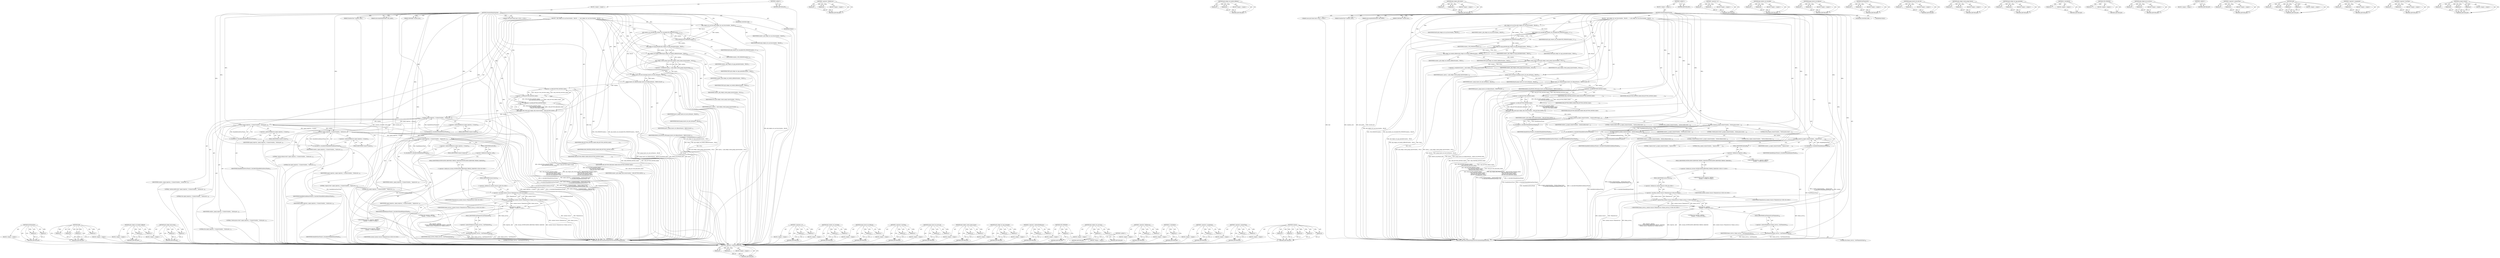digraph "Connect" {
vulnerable_218 [label=<(METHOD,&lt;operator&gt;.indirectFieldAccess)>];
vulnerable_219 [label=<(PARAM,p1)>];
vulnerable_220 [label=<(PARAM,p2)>];
vulnerable_221 [label=<(BLOCK,&lt;empty&gt;,&lt;empty&gt;)>];
vulnerable_222 [label=<(METHOD_RETURN,ANY)>];
vulnerable_198 [label=<(METHOD,&lt;operator&gt;.fieldAccess)>];
vulnerable_199 [label=<(PARAM,p1)>];
vulnerable_200 [label=<(PARAM,p2)>];
vulnerable_201 [label=<(BLOCK,&lt;empty&gt;,&lt;empty&gt;)>];
vulnerable_202 [label=<(METHOD_RETURN,ANY)>];
vulnerable_145 [label=<(METHOD,gtk_widget_set_double_buffered)>];
vulnerable_146 [label=<(PARAM,p1)>];
vulnerable_147 [label=<(PARAM,p2)>];
vulnerable_148 [label=<(BLOCK,&lt;empty&gt;,&lt;empty&gt;)>];
vulnerable_149 [label=<(METHOD_RETURN,ANY)>];
vulnerable_170 [label=<(METHOD,gtk_widget_add_events)>];
vulnerable_171 [label=<(PARAM,p1)>];
vulnerable_172 [label=<(PARAM,p2)>];
vulnerable_173 [label=<(BLOCK,&lt;empty&gt;,&lt;empty&gt;)>];
vulnerable_174 [label=<(METHOD_RETURN,ANY)>];
vulnerable_6 [label=<(METHOD,&lt;global&gt;)<SUB>1</SUB>>];
vulnerable_7 [label=<(BLOCK,&lt;empty&gt;,&lt;empty&gt;)<SUB>1</SUB>>];
vulnerable_8 [label=<(METHOD,OmniboxPopupViewGtk)<SUB>1</SUB>>];
vulnerable_9 [label="<(PARAM,const gfx::Font&amp; font)<SUB>1</SUB>>"];
vulnerable_10 [label=<(PARAM,OmniboxView* omnibox_view)<SUB>2</SUB>>];
vulnerable_11 [label=<(PARAM,AutocompleteEditModel* edit_model)<SUB>3</SUB>>];
vulnerable_12 [label=<(PARAM,GtkWidget* location_bar)<SUB>4</SUB>>];
vulnerable_13 [label=<(BLOCK,{
  gtk_widget_set_can_focus(window_, FALSE);
 ...,{
  gtk_widget_set_can_focus(window_, FALSE);
 ...)<SUB>13</SUB>>];
vulnerable_14 [label=<(gtk_widget_set_can_focus,gtk_widget_set_can_focus(window_, FALSE))<SUB>14</SUB>>];
vulnerable_15 [label=<(IDENTIFIER,window_,gtk_widget_set_can_focus(window_, FALSE))<SUB>14</SUB>>];
vulnerable_16 [label=<(IDENTIFIER,FALSE,gtk_widget_set_can_focus(window_, FALSE))<SUB>14</SUB>>];
vulnerable_17 [label=<(gtk_window_set_resizable,gtk_window_set_resizable(GTK_WINDOW(window_), F...)<SUB>15</SUB>>];
vulnerable_18 [label=<(GTK_WINDOW,GTK_WINDOW(window_))<SUB>15</SUB>>];
vulnerable_19 [label=<(IDENTIFIER,window_,GTK_WINDOW(window_))<SUB>15</SUB>>];
vulnerable_20 [label=<(IDENTIFIER,FALSE,gtk_window_set_resizable(GTK_WINDOW(window_), F...)<SUB>15</SUB>>];
vulnerable_21 [label=<(gtk_widget_set_app_paintable,gtk_widget_set_app_paintable(window_, TRUE))<SUB>16</SUB>>];
vulnerable_22 [label=<(IDENTIFIER,window_,gtk_widget_set_app_paintable(window_, TRUE))<SUB>16</SUB>>];
vulnerable_23 [label=<(IDENTIFIER,TRUE,gtk_widget_set_app_paintable(window_, TRUE))<SUB>16</SUB>>];
vulnerable_24 [label=<(gtk_widget_set_double_buffered,gtk_widget_set_double_buffered(window_, TRUE))<SUB>17</SUB>>];
vulnerable_25 [label=<(IDENTIFIER,window_,gtk_widget_set_double_buffered(window_, TRUE))<SUB>17</SUB>>];
vulnerable_26 [label=<(IDENTIFIER,TRUE,gtk_widget_set_double_buffered(window_, TRUE))<SUB>17</SUB>>];
vulnerable_27 [label=<(&lt;operator&gt;.assignment,layout_ = gtk_widget_create_pango_layout(window...)<SUB>19</SUB>>];
vulnerable_28 [label=<(IDENTIFIER,layout_,layout_ = gtk_widget_create_pango_layout(window...)<SUB>19</SUB>>];
vulnerable_29 [label=<(gtk_widget_create_pango_layout,gtk_widget_create_pango_layout(window_, NULL))<SUB>19</SUB>>];
vulnerable_30 [label=<(IDENTIFIER,window_,gtk_widget_create_pango_layout(window_, NULL))<SUB>19</SUB>>];
vulnerable_31 [label=<(IDENTIFIER,NULL,gtk_widget_create_pango_layout(window_, NULL))<SUB>19</SUB>>];
vulnerable_32 [label=<(pango_layout_set_auto_dir,pango_layout_set_auto_dir(layout_, FALSE))<SUB>20</SUB>>];
vulnerable_33 [label=<(IDENTIFIER,layout_,pango_layout_set_auto_dir(layout_, FALSE))<SUB>20</SUB>>];
vulnerable_34 [label=<(IDENTIFIER,FALSE,pango_layout_set_auto_dir(layout_, FALSE))<SUB>20</SUB>>];
vulnerable_35 [label=<(pango_layout_set_ellipsize,pango_layout_set_ellipsize(layout_, PANGO_ELLIP...)<SUB>21</SUB>>];
vulnerable_36 [label=<(IDENTIFIER,layout_,pango_layout_set_ellipsize(layout_, PANGO_ELLIP...)<SUB>21</SUB>>];
vulnerable_37 [label=<(IDENTIFIER,PANGO_ELLIPSIZE_END,pango_layout_set_ellipsize(layout_, PANGO_ELLIP...)<SUB>21</SUB>>];
vulnerable_38 [label=<(gtk_widget_add_events,gtk_widget_add_events(window_, GDK_BUTTON_MOTIO...)<SUB>23</SUB>>];
vulnerable_39 [label=<(IDENTIFIER,window_,gtk_widget_add_events(window_, GDK_BUTTON_MOTIO...)<SUB>23</SUB>>];
vulnerable_40 [label=<(&lt;operator&gt;.or,GDK_BUTTON_MOTION_MASK |
                      ...)<SUB>23</SUB>>];
vulnerable_41 [label=<(&lt;operator&gt;.or,GDK_BUTTON_MOTION_MASK |
                      ...)<SUB>23</SUB>>];
vulnerable_42 [label=<(&lt;operator&gt;.or,GDK_BUTTON_MOTION_MASK |
                      ...)<SUB>23</SUB>>];
vulnerable_43 [label=<(IDENTIFIER,GDK_BUTTON_MOTION_MASK,GDK_BUTTON_MOTION_MASK |
                      ...)<SUB>23</SUB>>];
vulnerable_44 [label=<(IDENTIFIER,GDK_POINTER_MOTION_MASK,GDK_BUTTON_MOTION_MASK |
                      ...)<SUB>24</SUB>>];
vulnerable_45 [label=<(IDENTIFIER,GDK_BUTTON_PRESS_MASK,GDK_BUTTON_MOTION_MASK |
                      ...)<SUB>25</SUB>>];
vulnerable_46 [label=<(IDENTIFIER,GDK_BUTTON_RELEASE_MASK,GDK_BUTTON_MOTION_MASK |
                      ...)<SUB>26</SUB>>];
vulnerable_47 [label=<(g_signal_connect,g_signal_connect(window_, &quot;motion-notify-event&quot;...)<SUB>27</SUB>>];
vulnerable_48 [label=<(IDENTIFIER,window_,g_signal_connect(window_, &quot;motion-notify-event&quot;...)<SUB>27</SUB>>];
vulnerable_49 [label=<(LITERAL,&quot;motion-notify-event&quot;,g_signal_connect(window_, &quot;motion-notify-event&quot;...)<SUB>27</SUB>>];
vulnerable_50 [label=<(G_CALLBACK,G_CALLBACK(HandleMotionThunk))<SUB>28</SUB>>];
vulnerable_51 [label=<(IDENTIFIER,HandleMotionThunk,G_CALLBACK(HandleMotionThunk))<SUB>28</SUB>>];
vulnerable_52 [label=<(LITERAL,this,g_signal_connect(window_, &quot;motion-notify-event&quot;...)<SUB>28</SUB>>];
vulnerable_53 [label=<(g_signal_connect,g_signal_connect(window_, &quot;button-press-event&quot;,...)<SUB>29</SUB>>];
vulnerable_54 [label=<(IDENTIFIER,window_,g_signal_connect(window_, &quot;button-press-event&quot;,...)<SUB>29</SUB>>];
vulnerable_55 [label=<(LITERAL,&quot;button-press-event&quot;,g_signal_connect(window_, &quot;button-press-event&quot;,...)<SUB>29</SUB>>];
vulnerable_56 [label=<(G_CALLBACK,G_CALLBACK(HandleButtonPressThunk))<SUB>30</SUB>>];
vulnerable_57 [label=<(IDENTIFIER,HandleButtonPressThunk,G_CALLBACK(HandleButtonPressThunk))<SUB>30</SUB>>];
vulnerable_58 [label=<(LITERAL,this,g_signal_connect(window_, &quot;button-press-event&quot;,...)<SUB>30</SUB>>];
vulnerable_59 [label=<(g_signal_connect,g_signal_connect(window_, &quot;button-release-event...)<SUB>31</SUB>>];
vulnerable_60 [label=<(IDENTIFIER,window_,g_signal_connect(window_, &quot;button-release-event...)<SUB>31</SUB>>];
vulnerable_61 [label=<(LITERAL,&quot;button-release-event&quot;,g_signal_connect(window_, &quot;button-release-event...)<SUB>31</SUB>>];
vulnerable_62 [label=<(G_CALLBACK,G_CALLBACK(HandleButtonReleaseThunk))<SUB>32</SUB>>];
vulnerable_63 [label=<(IDENTIFIER,HandleButtonReleaseThunk,G_CALLBACK(HandleButtonReleaseThunk))<SUB>32</SUB>>];
vulnerable_64 [label=<(LITERAL,this,g_signal_connect(window_, &quot;button-release-event...)<SUB>32</SUB>>];
vulnerable_65 [label=<(g_signal_connect,g_signal_connect(window_, &quot;expose-event&quot;,
     ...)<SUB>33</SUB>>];
vulnerable_66 [label=<(IDENTIFIER,window_,g_signal_connect(window_, &quot;expose-event&quot;,
     ...)<SUB>33</SUB>>];
vulnerable_67 [label=<(LITERAL,&quot;expose-event&quot;,g_signal_connect(window_, &quot;expose-event&quot;,
     ...)<SUB>33</SUB>>];
vulnerable_68 [label=<(G_CALLBACK,G_CALLBACK(HandleExposeThunk))<SUB>34</SUB>>];
vulnerable_69 [label=<(IDENTIFIER,HandleExposeThunk,G_CALLBACK(HandleExposeThunk))<SUB>34</SUB>>];
vulnerable_70 [label=<(LITERAL,this,g_signal_connect(window_, &quot;expose-event&quot;,
     ...)<SUB>34</SUB>>];
vulnerable_71 [label="<(Add,registrar_.Add(this,
                  chrome::...)<SUB>36</SUB>>"];
vulnerable_72 [label=<(&lt;operator&gt;.fieldAccess,registrar_.Add)<SUB>36</SUB>>];
vulnerable_73 [label="<(IDENTIFIER,registrar_,registrar_.Add(this,
                  chrome::...)<SUB>36</SUB>>"];
vulnerable_74 [label=<(FIELD_IDENTIFIER,Add,Add)<SUB>36</SUB>>];
vulnerable_75 [label="<(LITERAL,this,registrar_.Add(this,
                  chrome::...)<SUB>36</SUB>>"];
vulnerable_76 [label="<(&lt;operator&gt;.fieldAccess,chrome::NOTIFICATION_BROWSER_THEME_CHANGED)<SUB>37</SUB>>"];
vulnerable_77 [label="<(IDENTIFIER,chrome,registrar_.Add(this,
                  chrome::...)<SUB>37</SUB>>"];
vulnerable_78 [label=<(FIELD_IDENTIFIER,NOTIFICATION_BROWSER_THEME_CHANGED,NOTIFICATION_BROWSER_THEME_CHANGED)<SUB>37</SUB>>];
vulnerable_79 [label="<(&lt;operator&gt;.greaterThan,content::Source&lt;ThemeService&gt;(theme_service_))<SUB>38</SUB>>"];
vulnerable_80 [label="<(&lt;operator&gt;.lessThan,content::Source&lt;ThemeService)<SUB>38</SUB>>"];
vulnerable_81 [label="<(&lt;operator&gt;.fieldAccess,content::Source)<SUB>38</SUB>>"];
vulnerable_82 [label="<(IDENTIFIER,content,content::Source&lt;ThemeService)<SUB>38</SUB>>"];
vulnerable_83 [label=<(FIELD_IDENTIFIER,Source,Source)<SUB>38</SUB>>];
vulnerable_84 [label="<(IDENTIFIER,ThemeService,content::Source&lt;ThemeService)<SUB>38</SUB>>"];
vulnerable_85 [label="<(IDENTIFIER,theme_service_,content::Source&lt;ThemeService&gt;(theme_service_))<SUB>38</SUB>>"];
vulnerable_86 [label=<(InitThemesFor,theme_service_-&gt;InitThemesFor(this))<SUB>39</SUB>>];
vulnerable_87 [label=<(&lt;operator&gt;.indirectFieldAccess,theme_service_-&gt;InitThemesFor)<SUB>39</SUB>>];
vulnerable_88 [label=<(IDENTIFIER,theme_service_,theme_service_-&gt;InitThemesFor(this))<SUB>39</SUB>>];
vulnerable_89 [label=<(FIELD_IDENTIFIER,InitThemesFor,InitThemesFor)<SUB>39</SUB>>];
vulnerable_90 [label=<(LITERAL,this,theme_service_-&gt;InitThemesFor(this))<SUB>39</SUB>>];
vulnerable_91 [label=<(MODIFIER,CONSTRUCTOR)>];
vulnerable_92 [label=<(MODIFIER,PUBLIC)>];
vulnerable_93 [label=<(METHOD_RETURN,OmniboxPopupViewGtk.OmniboxPopupViewGtk)<SUB>1</SUB>>];
vulnerable_95 [label=<(METHOD_RETURN,ANY)<SUB>1</SUB>>];
vulnerable_175 [label=<(METHOD,&lt;operator&gt;.or)>];
vulnerable_176 [label=<(PARAM,p1)>];
vulnerable_177 [label=<(PARAM,p2)>];
vulnerable_178 [label=<(BLOCK,&lt;empty&gt;,&lt;empty&gt;)>];
vulnerable_179 [label=<(METHOD_RETURN,ANY)>];
vulnerable_131 [label=<(METHOD,gtk_window_set_resizable)>];
vulnerable_132 [label=<(PARAM,p1)>];
vulnerable_133 [label=<(PARAM,p2)>];
vulnerable_134 [label=<(BLOCK,&lt;empty&gt;,&lt;empty&gt;)>];
vulnerable_135 [label=<(METHOD_RETURN,ANY)>];
vulnerable_165 [label=<(METHOD,pango_layout_set_ellipsize)>];
vulnerable_166 [label=<(PARAM,p1)>];
vulnerable_167 [label=<(PARAM,p2)>];
vulnerable_168 [label=<(BLOCK,&lt;empty&gt;,&lt;empty&gt;)>];
vulnerable_169 [label=<(METHOD_RETURN,ANY)>];
vulnerable_213 [label=<(METHOD,InitThemesFor)>];
vulnerable_214 [label=<(PARAM,p1)>];
vulnerable_215 [label=<(PARAM,p2)>];
vulnerable_216 [label=<(BLOCK,&lt;empty&gt;,&lt;empty&gt;)>];
vulnerable_217 [label=<(METHOD_RETURN,ANY)>];
vulnerable_160 [label=<(METHOD,pango_layout_set_auto_dir)>];
vulnerable_161 [label=<(PARAM,p1)>];
vulnerable_162 [label=<(PARAM,p2)>];
vulnerable_163 [label=<(BLOCK,&lt;empty&gt;,&lt;empty&gt;)>];
vulnerable_164 [label=<(METHOD_RETURN,ANY)>];
vulnerable_155 [label=<(METHOD,gtk_widget_create_pango_layout)>];
vulnerable_156 [label=<(PARAM,p1)>];
vulnerable_157 [label=<(PARAM,p2)>];
vulnerable_158 [label=<(BLOCK,&lt;empty&gt;,&lt;empty&gt;)>];
vulnerable_159 [label=<(METHOD_RETURN,ANY)>];
vulnerable_140 [label=<(METHOD,gtk_widget_set_app_paintable)>];
vulnerable_141 [label=<(PARAM,p1)>];
vulnerable_142 [label=<(PARAM,p2)>];
vulnerable_143 [label=<(BLOCK,&lt;empty&gt;,&lt;empty&gt;)>];
vulnerable_144 [label=<(METHOD_RETURN,ANY)>];
vulnerable_187 [label=<(METHOD,G_CALLBACK)>];
vulnerable_188 [label=<(PARAM,p1)>];
vulnerable_189 [label=<(BLOCK,&lt;empty&gt;,&lt;empty&gt;)>];
vulnerable_190 [label=<(METHOD_RETURN,ANY)>];
vulnerable_136 [label=<(METHOD,GTK_WINDOW)>];
vulnerable_137 [label=<(PARAM,p1)>];
vulnerable_138 [label=<(BLOCK,&lt;empty&gt;,&lt;empty&gt;)>];
vulnerable_139 [label=<(METHOD_RETURN,ANY)>];
vulnerable_126 [label=<(METHOD,gtk_widget_set_can_focus)>];
vulnerable_127 [label=<(PARAM,p1)>];
vulnerable_128 [label=<(PARAM,p2)>];
vulnerable_129 [label=<(BLOCK,&lt;empty&gt;,&lt;empty&gt;)>];
vulnerable_130 [label=<(METHOD_RETURN,ANY)>];
vulnerable_120 [label=<(METHOD,&lt;global&gt;)<SUB>1</SUB>>];
vulnerable_121 [label=<(BLOCK,&lt;empty&gt;,&lt;empty&gt;)>];
vulnerable_122 [label=<(METHOD_RETURN,ANY)>];
vulnerable_203 [label=<(METHOD,&lt;operator&gt;.greaterThan)>];
vulnerable_204 [label=<(PARAM,p1)>];
vulnerable_205 [label=<(PARAM,p2)>];
vulnerable_206 [label=<(BLOCK,&lt;empty&gt;,&lt;empty&gt;)>];
vulnerable_207 [label=<(METHOD_RETURN,ANY)>];
vulnerable_191 [label=<(METHOD,Add)>];
vulnerable_192 [label=<(PARAM,p1)>];
vulnerable_193 [label=<(PARAM,p2)>];
vulnerable_194 [label=<(PARAM,p3)>];
vulnerable_195 [label=<(PARAM,p4)>];
vulnerable_196 [label=<(BLOCK,&lt;empty&gt;,&lt;empty&gt;)>];
vulnerable_197 [label=<(METHOD_RETURN,ANY)>];
vulnerable_150 [label=<(METHOD,&lt;operator&gt;.assignment)>];
vulnerable_151 [label=<(PARAM,p1)>];
vulnerable_152 [label=<(PARAM,p2)>];
vulnerable_153 [label=<(BLOCK,&lt;empty&gt;,&lt;empty&gt;)>];
vulnerable_154 [label=<(METHOD_RETURN,ANY)>];
vulnerable_208 [label=<(METHOD,&lt;operator&gt;.lessThan)>];
vulnerable_209 [label=<(PARAM,p1)>];
vulnerable_210 [label=<(PARAM,p2)>];
vulnerable_211 [label=<(BLOCK,&lt;empty&gt;,&lt;empty&gt;)>];
vulnerable_212 [label=<(METHOD_RETURN,ANY)>];
vulnerable_180 [label=<(METHOD,g_signal_connect)>];
vulnerable_181 [label=<(PARAM,p1)>];
vulnerable_182 [label=<(PARAM,p2)>];
vulnerable_183 [label=<(PARAM,p3)>];
vulnerable_184 [label=<(PARAM,p4)>];
vulnerable_185 [label=<(BLOCK,&lt;empty&gt;,&lt;empty&gt;)>];
vulnerable_186 [label=<(METHOD_RETURN,ANY)>];
fixed_231 [label=<(METHOD,InitThemesFor)>];
fixed_232 [label=<(PARAM,p1)>];
fixed_233 [label=<(PARAM,p2)>];
fixed_234 [label=<(BLOCK,&lt;empty&gt;,&lt;empty&gt;)>];
fixed_235 [label=<(METHOD_RETURN,ANY)>];
fixed_209 [label=<(METHOD,Add)>];
fixed_210 [label=<(PARAM,p1)>];
fixed_211 [label=<(PARAM,p2)>];
fixed_212 [label=<(PARAM,p3)>];
fixed_213 [label=<(PARAM,p4)>];
fixed_214 [label=<(BLOCK,&lt;empty&gt;,&lt;empty&gt;)>];
fixed_215 [label=<(METHOD_RETURN,ANY)>];
fixed_157 [label=<(METHOD,gtk_widget_set_double_buffered)>];
fixed_158 [label=<(PARAM,p1)>];
fixed_159 [label=<(PARAM,p2)>];
fixed_160 [label=<(BLOCK,&lt;empty&gt;,&lt;empty&gt;)>];
fixed_161 [label=<(METHOD_RETURN,ANY)>];
fixed_182 [label=<(METHOD,gtk_widget_add_events)>];
fixed_183 [label=<(PARAM,p1)>];
fixed_184 [label=<(PARAM,p2)>];
fixed_185 [label=<(BLOCK,&lt;empty&gt;,&lt;empty&gt;)>];
fixed_186 [label=<(METHOD_RETURN,ANY)>];
fixed_6 [label=<(METHOD,&lt;global&gt;)<SUB>1</SUB>>];
fixed_7 [label=<(BLOCK,&lt;empty&gt;,&lt;empty&gt;)<SUB>1</SUB>>];
fixed_8 [label=<(METHOD,OmniboxPopupViewGtk)<SUB>1</SUB>>];
fixed_9 [label="<(PARAM,const gfx::Font&amp; font)<SUB>1</SUB>>"];
fixed_10 [label=<(PARAM,OmniboxView* omnibox_view)<SUB>2</SUB>>];
fixed_11 [label=<(PARAM,AutocompleteEditModel* edit_model)<SUB>3</SUB>>];
fixed_12 [label=<(PARAM,GtkWidget* location_bar)<SUB>4</SUB>>];
fixed_13 [label=<(BLOCK,{
  gtk_widget_set_can_focus(window_, FALSE);
 ...,{
  gtk_widget_set_can_focus(window_, FALSE);
 ...)<SUB>14</SUB>>];
fixed_14 [label=<(gtk_widget_set_can_focus,gtk_widget_set_can_focus(window_, FALSE))<SUB>15</SUB>>];
fixed_15 [label=<(IDENTIFIER,window_,gtk_widget_set_can_focus(window_, FALSE))<SUB>15</SUB>>];
fixed_16 [label=<(IDENTIFIER,FALSE,gtk_widget_set_can_focus(window_, FALSE))<SUB>15</SUB>>];
fixed_17 [label=<(gtk_window_set_resizable,gtk_window_set_resizable(GTK_WINDOW(window_), F...)<SUB>16</SUB>>];
fixed_18 [label=<(GTK_WINDOW,GTK_WINDOW(window_))<SUB>16</SUB>>];
fixed_19 [label=<(IDENTIFIER,window_,GTK_WINDOW(window_))<SUB>16</SUB>>];
fixed_20 [label=<(IDENTIFIER,FALSE,gtk_window_set_resizable(GTK_WINDOW(window_), F...)<SUB>16</SUB>>];
fixed_21 [label=<(gtk_widget_set_app_paintable,gtk_widget_set_app_paintable(window_, TRUE))<SUB>17</SUB>>];
fixed_22 [label=<(IDENTIFIER,window_,gtk_widget_set_app_paintable(window_, TRUE))<SUB>17</SUB>>];
fixed_23 [label=<(IDENTIFIER,TRUE,gtk_widget_set_app_paintable(window_, TRUE))<SUB>17</SUB>>];
fixed_24 [label=<(gtk_widget_set_double_buffered,gtk_widget_set_double_buffered(window_, TRUE))<SUB>18</SUB>>];
fixed_25 [label=<(IDENTIFIER,window_,gtk_widget_set_double_buffered(window_, TRUE))<SUB>18</SUB>>];
fixed_26 [label=<(IDENTIFIER,TRUE,gtk_widget_set_double_buffered(window_, TRUE))<SUB>18</SUB>>];
fixed_27 [label=<(&lt;operator&gt;.assignment,layout_ = gtk_widget_create_pango_layout(window...)<SUB>20</SUB>>];
fixed_28 [label=<(IDENTIFIER,layout_,layout_ = gtk_widget_create_pango_layout(window...)<SUB>20</SUB>>];
fixed_29 [label=<(gtk_widget_create_pango_layout,gtk_widget_create_pango_layout(window_, NULL))<SUB>20</SUB>>];
fixed_30 [label=<(IDENTIFIER,window_,gtk_widget_create_pango_layout(window_, NULL))<SUB>20</SUB>>];
fixed_31 [label=<(IDENTIFIER,NULL,gtk_widget_create_pango_layout(window_, NULL))<SUB>20</SUB>>];
fixed_32 [label=<(pango_layout_set_auto_dir,pango_layout_set_auto_dir(layout_, FALSE))<SUB>21</SUB>>];
fixed_33 [label=<(IDENTIFIER,layout_,pango_layout_set_auto_dir(layout_, FALSE))<SUB>21</SUB>>];
fixed_34 [label=<(IDENTIFIER,FALSE,pango_layout_set_auto_dir(layout_, FALSE))<SUB>21</SUB>>];
fixed_35 [label=<(pango_layout_set_ellipsize,pango_layout_set_ellipsize(layout_, PANGO_ELLIP...)<SUB>22</SUB>>];
fixed_36 [label=<(IDENTIFIER,layout_,pango_layout_set_ellipsize(layout_, PANGO_ELLIP...)<SUB>22</SUB>>];
fixed_37 [label=<(IDENTIFIER,PANGO_ELLIPSIZE_END,pango_layout_set_ellipsize(layout_, PANGO_ELLIP...)<SUB>22</SUB>>];
fixed_38 [label=<(gtk_widget_add_events,gtk_widget_add_events(window_, GDK_BUTTON_MOTIO...)<SUB>24</SUB>>];
fixed_39 [label=<(IDENTIFIER,window_,gtk_widget_add_events(window_, GDK_BUTTON_MOTIO...)<SUB>24</SUB>>];
fixed_40 [label=<(&lt;operator&gt;.or,GDK_BUTTON_MOTION_MASK |
                      ...)<SUB>24</SUB>>];
fixed_41 [label=<(&lt;operator&gt;.or,GDK_BUTTON_MOTION_MASK |
                      ...)<SUB>24</SUB>>];
fixed_42 [label=<(&lt;operator&gt;.or,GDK_BUTTON_MOTION_MASK |
                      ...)<SUB>24</SUB>>];
fixed_43 [label=<(IDENTIFIER,GDK_BUTTON_MOTION_MASK,GDK_BUTTON_MOTION_MASK |
                      ...)<SUB>24</SUB>>];
fixed_44 [label=<(IDENTIFIER,GDK_POINTER_MOTION_MASK,GDK_BUTTON_MOTION_MASK |
                      ...)<SUB>25</SUB>>];
fixed_45 [label=<(IDENTIFIER,GDK_BUTTON_PRESS_MASK,GDK_BUTTON_MOTION_MASK |
                      ...)<SUB>26</SUB>>];
fixed_46 [label=<(IDENTIFIER,GDK_BUTTON_RELEASE_MASK,GDK_BUTTON_MOTION_MASK |
                      ...)<SUB>27</SUB>>];
fixed_47 [label=<(Connect,signal_registrar_-&gt;Connect(window_, &quot;motion-not...)<SUB>28</SUB>>];
fixed_48 [label=<(&lt;operator&gt;.indirectFieldAccess,signal_registrar_-&gt;Connect)<SUB>28</SUB>>];
fixed_49 [label=<(IDENTIFIER,signal_registrar_,signal_registrar_-&gt;Connect(window_, &quot;motion-not...)<SUB>28</SUB>>];
fixed_50 [label=<(FIELD_IDENTIFIER,Connect,Connect)<SUB>28</SUB>>];
fixed_51 [label=<(IDENTIFIER,window_,signal_registrar_-&gt;Connect(window_, &quot;motion-not...)<SUB>28</SUB>>];
fixed_52 [label=<(LITERAL,&quot;motion-notify-event&quot;,signal_registrar_-&gt;Connect(window_, &quot;motion-not...)<SUB>28</SUB>>];
fixed_53 [label=<(G_CALLBACK,G_CALLBACK(HandleMotionThunk))<SUB>29</SUB>>];
fixed_54 [label=<(IDENTIFIER,HandleMotionThunk,G_CALLBACK(HandleMotionThunk))<SUB>29</SUB>>];
fixed_55 [label=<(LITERAL,this,signal_registrar_-&gt;Connect(window_, &quot;motion-not...)<SUB>29</SUB>>];
fixed_56 [label=<(Connect,signal_registrar_-&gt;Connect(window_, &quot;button-pre...)<SUB>30</SUB>>];
fixed_57 [label=<(&lt;operator&gt;.indirectFieldAccess,signal_registrar_-&gt;Connect)<SUB>30</SUB>>];
fixed_58 [label=<(IDENTIFIER,signal_registrar_,signal_registrar_-&gt;Connect(window_, &quot;button-pre...)<SUB>30</SUB>>];
fixed_59 [label=<(FIELD_IDENTIFIER,Connect,Connect)<SUB>30</SUB>>];
fixed_60 [label=<(IDENTIFIER,window_,signal_registrar_-&gt;Connect(window_, &quot;button-pre...)<SUB>30</SUB>>];
fixed_61 [label=<(LITERAL,&quot;button-press-event&quot;,signal_registrar_-&gt;Connect(window_, &quot;button-pre...)<SUB>30</SUB>>];
fixed_62 [label=<(G_CALLBACK,G_CALLBACK(HandleButtonPressThunk))<SUB>31</SUB>>];
fixed_63 [label=<(IDENTIFIER,HandleButtonPressThunk,G_CALLBACK(HandleButtonPressThunk))<SUB>31</SUB>>];
fixed_64 [label=<(LITERAL,this,signal_registrar_-&gt;Connect(window_, &quot;button-pre...)<SUB>31</SUB>>];
fixed_65 [label=<(Connect,signal_registrar_-&gt;Connect(window_, &quot;button-rel...)<SUB>32</SUB>>];
fixed_66 [label=<(&lt;operator&gt;.indirectFieldAccess,signal_registrar_-&gt;Connect)<SUB>32</SUB>>];
fixed_67 [label=<(IDENTIFIER,signal_registrar_,signal_registrar_-&gt;Connect(window_, &quot;button-rel...)<SUB>32</SUB>>];
fixed_68 [label=<(FIELD_IDENTIFIER,Connect,Connect)<SUB>32</SUB>>];
fixed_69 [label=<(IDENTIFIER,window_,signal_registrar_-&gt;Connect(window_, &quot;button-rel...)<SUB>32</SUB>>];
fixed_70 [label=<(LITERAL,&quot;button-release-event&quot;,signal_registrar_-&gt;Connect(window_, &quot;button-rel...)<SUB>32</SUB>>];
fixed_71 [label=<(G_CALLBACK,G_CALLBACK(HandleButtonReleaseThunk))<SUB>33</SUB>>];
fixed_72 [label=<(IDENTIFIER,HandleButtonReleaseThunk,G_CALLBACK(HandleButtonReleaseThunk))<SUB>33</SUB>>];
fixed_73 [label=<(LITERAL,this,signal_registrar_-&gt;Connect(window_, &quot;button-rel...)<SUB>33</SUB>>];
fixed_74 [label=<(Connect,signal_registrar_-&gt;Connect(window_, &quot;expose-eve...)<SUB>34</SUB>>];
fixed_75 [label=<(&lt;operator&gt;.indirectFieldAccess,signal_registrar_-&gt;Connect)<SUB>34</SUB>>];
fixed_76 [label=<(IDENTIFIER,signal_registrar_,signal_registrar_-&gt;Connect(window_, &quot;expose-eve...)<SUB>34</SUB>>];
fixed_77 [label=<(FIELD_IDENTIFIER,Connect,Connect)<SUB>34</SUB>>];
fixed_78 [label=<(IDENTIFIER,window_,signal_registrar_-&gt;Connect(window_, &quot;expose-eve...)<SUB>34</SUB>>];
fixed_79 [label=<(LITERAL,&quot;expose-event&quot;,signal_registrar_-&gt;Connect(window_, &quot;expose-eve...)<SUB>34</SUB>>];
fixed_80 [label=<(G_CALLBACK,G_CALLBACK(HandleExposeThunk))<SUB>35</SUB>>];
fixed_81 [label=<(IDENTIFIER,HandleExposeThunk,G_CALLBACK(HandleExposeThunk))<SUB>35</SUB>>];
fixed_82 [label=<(LITERAL,this,signal_registrar_-&gt;Connect(window_, &quot;expose-eve...)<SUB>35</SUB>>];
fixed_83 [label="<(Add,registrar_.Add(this,
                  chrome::...)<SUB>37</SUB>>"];
fixed_84 [label=<(&lt;operator&gt;.fieldAccess,registrar_.Add)<SUB>37</SUB>>];
fixed_85 [label="<(IDENTIFIER,registrar_,registrar_.Add(this,
                  chrome::...)<SUB>37</SUB>>"];
fixed_86 [label=<(FIELD_IDENTIFIER,Add,Add)<SUB>37</SUB>>];
fixed_87 [label="<(LITERAL,this,registrar_.Add(this,
                  chrome::...)<SUB>37</SUB>>"];
fixed_88 [label="<(&lt;operator&gt;.fieldAccess,chrome::NOTIFICATION_BROWSER_THEME_CHANGED)<SUB>38</SUB>>"];
fixed_89 [label="<(IDENTIFIER,chrome,registrar_.Add(this,
                  chrome::...)<SUB>38</SUB>>"];
fixed_90 [label=<(FIELD_IDENTIFIER,NOTIFICATION_BROWSER_THEME_CHANGED,NOTIFICATION_BROWSER_THEME_CHANGED)<SUB>38</SUB>>];
fixed_91 [label="<(&lt;operator&gt;.greaterThan,content::Source&lt;ThemeService&gt;(theme_service_))<SUB>39</SUB>>"];
fixed_92 [label="<(&lt;operator&gt;.lessThan,content::Source&lt;ThemeService)<SUB>39</SUB>>"];
fixed_93 [label="<(&lt;operator&gt;.fieldAccess,content::Source)<SUB>39</SUB>>"];
fixed_94 [label="<(IDENTIFIER,content,content::Source&lt;ThemeService)<SUB>39</SUB>>"];
fixed_95 [label=<(FIELD_IDENTIFIER,Source,Source)<SUB>39</SUB>>];
fixed_96 [label="<(IDENTIFIER,ThemeService,content::Source&lt;ThemeService)<SUB>39</SUB>>"];
fixed_97 [label="<(IDENTIFIER,theme_service_,content::Source&lt;ThemeService&gt;(theme_service_))<SUB>39</SUB>>"];
fixed_98 [label=<(InitThemesFor,theme_service_-&gt;InitThemesFor(this))<SUB>40</SUB>>];
fixed_99 [label=<(&lt;operator&gt;.indirectFieldAccess,theme_service_-&gt;InitThemesFor)<SUB>40</SUB>>];
fixed_100 [label=<(IDENTIFIER,theme_service_,theme_service_-&gt;InitThemesFor(this))<SUB>40</SUB>>];
fixed_101 [label=<(FIELD_IDENTIFIER,InitThemesFor,InitThemesFor)<SUB>40</SUB>>];
fixed_102 [label=<(LITERAL,this,theme_service_-&gt;InitThemesFor(this))<SUB>40</SUB>>];
fixed_103 [label=<(MODIFIER,CONSTRUCTOR)>];
fixed_104 [label=<(MODIFIER,PUBLIC)>];
fixed_105 [label=<(METHOD_RETURN,OmniboxPopupViewGtk.OmniboxPopupViewGtk)<SUB>1</SUB>>];
fixed_107 [label=<(METHOD_RETURN,ANY)<SUB>1</SUB>>];
fixed_187 [label=<(METHOD,&lt;operator&gt;.or)>];
fixed_188 [label=<(PARAM,p1)>];
fixed_189 [label=<(PARAM,p2)>];
fixed_190 [label=<(BLOCK,&lt;empty&gt;,&lt;empty&gt;)>];
fixed_191 [label=<(METHOD_RETURN,ANY)>];
fixed_143 [label=<(METHOD,gtk_window_set_resizable)>];
fixed_144 [label=<(PARAM,p1)>];
fixed_145 [label=<(PARAM,p2)>];
fixed_146 [label=<(BLOCK,&lt;empty&gt;,&lt;empty&gt;)>];
fixed_147 [label=<(METHOD_RETURN,ANY)>];
fixed_177 [label=<(METHOD,pango_layout_set_ellipsize)>];
fixed_178 [label=<(PARAM,p1)>];
fixed_179 [label=<(PARAM,p2)>];
fixed_180 [label=<(BLOCK,&lt;empty&gt;,&lt;empty&gt;)>];
fixed_181 [label=<(METHOD_RETURN,ANY)>];
fixed_226 [label=<(METHOD,&lt;operator&gt;.lessThan)>];
fixed_227 [label=<(PARAM,p1)>];
fixed_228 [label=<(PARAM,p2)>];
fixed_229 [label=<(BLOCK,&lt;empty&gt;,&lt;empty&gt;)>];
fixed_230 [label=<(METHOD_RETURN,ANY)>];
fixed_172 [label=<(METHOD,pango_layout_set_auto_dir)>];
fixed_173 [label=<(PARAM,p1)>];
fixed_174 [label=<(PARAM,p2)>];
fixed_175 [label=<(BLOCK,&lt;empty&gt;,&lt;empty&gt;)>];
fixed_176 [label=<(METHOD_RETURN,ANY)>];
fixed_167 [label=<(METHOD,gtk_widget_create_pango_layout)>];
fixed_168 [label=<(PARAM,p1)>];
fixed_169 [label=<(PARAM,p2)>];
fixed_170 [label=<(BLOCK,&lt;empty&gt;,&lt;empty&gt;)>];
fixed_171 [label=<(METHOD_RETURN,ANY)>];
fixed_152 [label=<(METHOD,gtk_widget_set_app_paintable)>];
fixed_153 [label=<(PARAM,p1)>];
fixed_154 [label=<(PARAM,p2)>];
fixed_155 [label=<(BLOCK,&lt;empty&gt;,&lt;empty&gt;)>];
fixed_156 [label=<(METHOD_RETURN,ANY)>];
fixed_200 [label=<(METHOD,&lt;operator&gt;.indirectFieldAccess)>];
fixed_201 [label=<(PARAM,p1)>];
fixed_202 [label=<(PARAM,p2)>];
fixed_203 [label=<(BLOCK,&lt;empty&gt;,&lt;empty&gt;)>];
fixed_204 [label=<(METHOD_RETURN,ANY)>];
fixed_148 [label=<(METHOD,GTK_WINDOW)>];
fixed_149 [label=<(PARAM,p1)>];
fixed_150 [label=<(BLOCK,&lt;empty&gt;,&lt;empty&gt;)>];
fixed_151 [label=<(METHOD_RETURN,ANY)>];
fixed_138 [label=<(METHOD,gtk_widget_set_can_focus)>];
fixed_139 [label=<(PARAM,p1)>];
fixed_140 [label=<(PARAM,p2)>];
fixed_141 [label=<(BLOCK,&lt;empty&gt;,&lt;empty&gt;)>];
fixed_142 [label=<(METHOD_RETURN,ANY)>];
fixed_132 [label=<(METHOD,&lt;global&gt;)<SUB>1</SUB>>];
fixed_133 [label=<(BLOCK,&lt;empty&gt;,&lt;empty&gt;)>];
fixed_134 [label=<(METHOD_RETURN,ANY)>];
fixed_216 [label=<(METHOD,&lt;operator&gt;.fieldAccess)>];
fixed_217 [label=<(PARAM,p1)>];
fixed_218 [label=<(PARAM,p2)>];
fixed_219 [label=<(BLOCK,&lt;empty&gt;,&lt;empty&gt;)>];
fixed_220 [label=<(METHOD_RETURN,ANY)>];
fixed_205 [label=<(METHOD,G_CALLBACK)>];
fixed_206 [label=<(PARAM,p1)>];
fixed_207 [label=<(BLOCK,&lt;empty&gt;,&lt;empty&gt;)>];
fixed_208 [label=<(METHOD_RETURN,ANY)>];
fixed_162 [label=<(METHOD,&lt;operator&gt;.assignment)>];
fixed_163 [label=<(PARAM,p1)>];
fixed_164 [label=<(PARAM,p2)>];
fixed_165 [label=<(BLOCK,&lt;empty&gt;,&lt;empty&gt;)>];
fixed_166 [label=<(METHOD_RETURN,ANY)>];
fixed_221 [label=<(METHOD,&lt;operator&gt;.greaterThan)>];
fixed_222 [label=<(PARAM,p1)>];
fixed_223 [label=<(PARAM,p2)>];
fixed_224 [label=<(BLOCK,&lt;empty&gt;,&lt;empty&gt;)>];
fixed_225 [label=<(METHOD_RETURN,ANY)>];
fixed_192 [label=<(METHOD,Connect)>];
fixed_193 [label=<(PARAM,p1)>];
fixed_194 [label=<(PARAM,p2)>];
fixed_195 [label=<(PARAM,p3)>];
fixed_196 [label=<(PARAM,p4)>];
fixed_197 [label=<(PARAM,p5)>];
fixed_198 [label=<(BLOCK,&lt;empty&gt;,&lt;empty&gt;)>];
fixed_199 [label=<(METHOD_RETURN,ANY)>];
vulnerable_218 -> vulnerable_219  [key=0, label="AST: "];
vulnerable_218 -> vulnerable_219  [key=1, label="DDG: "];
vulnerable_218 -> vulnerable_221  [key=0, label="AST: "];
vulnerable_218 -> vulnerable_220  [key=0, label="AST: "];
vulnerable_218 -> vulnerable_220  [key=1, label="DDG: "];
vulnerable_218 -> vulnerable_222  [key=0, label="AST: "];
vulnerable_218 -> vulnerable_222  [key=1, label="CFG: "];
vulnerable_219 -> vulnerable_222  [key=0, label="DDG: p1"];
vulnerable_220 -> vulnerable_222  [key=0, label="DDG: p2"];
vulnerable_198 -> vulnerable_199  [key=0, label="AST: "];
vulnerable_198 -> vulnerable_199  [key=1, label="DDG: "];
vulnerable_198 -> vulnerable_201  [key=0, label="AST: "];
vulnerable_198 -> vulnerable_200  [key=0, label="AST: "];
vulnerable_198 -> vulnerable_200  [key=1, label="DDG: "];
vulnerable_198 -> vulnerable_202  [key=0, label="AST: "];
vulnerable_198 -> vulnerable_202  [key=1, label="CFG: "];
vulnerable_199 -> vulnerable_202  [key=0, label="DDG: p1"];
vulnerable_200 -> vulnerable_202  [key=0, label="DDG: p2"];
vulnerable_145 -> vulnerable_146  [key=0, label="AST: "];
vulnerable_145 -> vulnerable_146  [key=1, label="DDG: "];
vulnerable_145 -> vulnerable_148  [key=0, label="AST: "];
vulnerable_145 -> vulnerable_147  [key=0, label="AST: "];
vulnerable_145 -> vulnerable_147  [key=1, label="DDG: "];
vulnerable_145 -> vulnerable_149  [key=0, label="AST: "];
vulnerable_145 -> vulnerable_149  [key=1, label="CFG: "];
vulnerable_146 -> vulnerable_149  [key=0, label="DDG: p1"];
vulnerable_147 -> vulnerable_149  [key=0, label="DDG: p2"];
vulnerable_170 -> vulnerable_171  [key=0, label="AST: "];
vulnerable_170 -> vulnerable_171  [key=1, label="DDG: "];
vulnerable_170 -> vulnerable_173  [key=0, label="AST: "];
vulnerable_170 -> vulnerable_172  [key=0, label="AST: "];
vulnerable_170 -> vulnerable_172  [key=1, label="DDG: "];
vulnerable_170 -> vulnerable_174  [key=0, label="AST: "];
vulnerable_170 -> vulnerable_174  [key=1, label="CFG: "];
vulnerable_171 -> vulnerable_174  [key=0, label="DDG: p1"];
vulnerable_172 -> vulnerable_174  [key=0, label="DDG: p2"];
vulnerable_6 -> vulnerable_7  [key=0, label="AST: "];
vulnerable_6 -> vulnerable_95  [key=0, label="AST: "];
vulnerable_6 -> vulnerable_95  [key=1, label="CFG: "];
vulnerable_7 -> vulnerable_8  [key=0, label="AST: "];
vulnerable_8 -> vulnerable_9  [key=0, label="AST: "];
vulnerable_8 -> vulnerable_9  [key=1, label="DDG: "];
vulnerable_8 -> vulnerable_10  [key=0, label="AST: "];
vulnerable_8 -> vulnerable_10  [key=1, label="DDG: "];
vulnerable_8 -> vulnerable_11  [key=0, label="AST: "];
vulnerable_8 -> vulnerable_11  [key=1, label="DDG: "];
vulnerable_8 -> vulnerable_12  [key=0, label="AST: "];
vulnerable_8 -> vulnerable_12  [key=1, label="DDG: "];
vulnerable_8 -> vulnerable_13  [key=0, label="AST: "];
vulnerable_8 -> vulnerable_91  [key=0, label="AST: "];
vulnerable_8 -> vulnerable_92  [key=0, label="AST: "];
vulnerable_8 -> vulnerable_93  [key=0, label="AST: "];
vulnerable_8 -> vulnerable_14  [key=0, label="CFG: "];
vulnerable_8 -> vulnerable_14  [key=1, label="DDG: "];
vulnerable_8 -> vulnerable_17  [key=0, label="DDG: "];
vulnerable_8 -> vulnerable_21  [key=0, label="DDG: "];
vulnerable_8 -> vulnerable_24  [key=0, label="DDG: "];
vulnerable_8 -> vulnerable_32  [key=0, label="DDG: "];
vulnerable_8 -> vulnerable_35  [key=0, label="DDG: "];
vulnerable_8 -> vulnerable_38  [key=0, label="DDG: "];
vulnerable_8 -> vulnerable_47  [key=0, label="DDG: "];
vulnerable_8 -> vulnerable_53  [key=0, label="DDG: "];
vulnerable_8 -> vulnerable_59  [key=0, label="DDG: "];
vulnerable_8 -> vulnerable_65  [key=0, label="DDG: "];
vulnerable_8 -> vulnerable_71  [key=0, label="DDG: "];
vulnerable_8 -> vulnerable_86  [key=0, label="DDG: "];
vulnerable_8 -> vulnerable_18  [key=0, label="DDG: "];
vulnerable_8 -> vulnerable_29  [key=0, label="DDG: "];
vulnerable_8 -> vulnerable_40  [key=0, label="DDG: "];
vulnerable_8 -> vulnerable_50  [key=0, label="DDG: "];
vulnerable_8 -> vulnerable_56  [key=0, label="DDG: "];
vulnerable_8 -> vulnerable_62  [key=0, label="DDG: "];
vulnerable_8 -> vulnerable_68  [key=0, label="DDG: "];
vulnerable_8 -> vulnerable_79  [key=0, label="DDG: "];
vulnerable_8 -> vulnerable_41  [key=0, label="DDG: "];
vulnerable_8 -> vulnerable_80  [key=0, label="DDG: "];
vulnerable_8 -> vulnerable_42  [key=0, label="DDG: "];
vulnerable_9 -> vulnerable_93  [key=0, label="DDG: font"];
vulnerable_10 -> vulnerable_93  [key=0, label="DDG: omnibox_view"];
vulnerable_11 -> vulnerable_93  [key=0, label="DDG: edit_model"];
vulnerable_12 -> vulnerable_93  [key=0, label="DDG: location_bar"];
vulnerable_13 -> vulnerable_14  [key=0, label="AST: "];
vulnerable_13 -> vulnerable_17  [key=0, label="AST: "];
vulnerable_13 -> vulnerable_21  [key=0, label="AST: "];
vulnerable_13 -> vulnerable_24  [key=0, label="AST: "];
vulnerable_13 -> vulnerable_27  [key=0, label="AST: "];
vulnerable_13 -> vulnerable_32  [key=0, label="AST: "];
vulnerable_13 -> vulnerable_35  [key=0, label="AST: "];
vulnerable_13 -> vulnerable_38  [key=0, label="AST: "];
vulnerable_13 -> vulnerable_47  [key=0, label="AST: "];
vulnerable_13 -> vulnerable_53  [key=0, label="AST: "];
vulnerable_13 -> vulnerable_59  [key=0, label="AST: "];
vulnerable_13 -> vulnerable_65  [key=0, label="AST: "];
vulnerable_13 -> vulnerable_71  [key=0, label="AST: "];
vulnerable_13 -> vulnerable_86  [key=0, label="AST: "];
vulnerable_14 -> vulnerable_15  [key=0, label="AST: "];
vulnerable_14 -> vulnerable_16  [key=0, label="AST: "];
vulnerable_14 -> vulnerable_18  [key=0, label="CFG: "];
vulnerable_14 -> vulnerable_18  [key=1, label="DDG: window_"];
vulnerable_14 -> vulnerable_93  [key=0, label="DDG: gtk_widget_set_can_focus(window_, FALSE)"];
vulnerable_14 -> vulnerable_17  [key=0, label="DDG: FALSE"];
vulnerable_17 -> vulnerable_18  [key=0, label="AST: "];
vulnerable_17 -> vulnerable_20  [key=0, label="AST: "];
vulnerable_17 -> vulnerable_21  [key=0, label="CFG: "];
vulnerable_17 -> vulnerable_93  [key=0, label="DDG: GTK_WINDOW(window_)"];
vulnerable_17 -> vulnerable_93  [key=1, label="DDG: gtk_window_set_resizable(GTK_WINDOW(window_), FALSE)"];
vulnerable_17 -> vulnerable_32  [key=0, label="DDG: FALSE"];
vulnerable_18 -> vulnerable_19  [key=0, label="AST: "];
vulnerable_18 -> vulnerable_17  [key=0, label="CFG: "];
vulnerable_18 -> vulnerable_17  [key=1, label="DDG: window_"];
vulnerable_18 -> vulnerable_21  [key=0, label="DDG: window_"];
vulnerable_21 -> vulnerable_22  [key=0, label="AST: "];
vulnerable_21 -> vulnerable_23  [key=0, label="AST: "];
vulnerable_21 -> vulnerable_24  [key=0, label="CFG: "];
vulnerable_21 -> vulnerable_24  [key=1, label="DDG: window_"];
vulnerable_21 -> vulnerable_24  [key=2, label="DDG: TRUE"];
vulnerable_21 -> vulnerable_93  [key=0, label="DDG: gtk_widget_set_app_paintable(window_, TRUE)"];
vulnerable_24 -> vulnerable_25  [key=0, label="AST: "];
vulnerable_24 -> vulnerable_26  [key=0, label="AST: "];
vulnerable_24 -> vulnerable_29  [key=0, label="CFG: "];
vulnerable_24 -> vulnerable_29  [key=1, label="DDG: window_"];
vulnerable_24 -> vulnerable_93  [key=0, label="DDG: TRUE"];
vulnerable_24 -> vulnerable_93  [key=1, label="DDG: gtk_widget_set_double_buffered(window_, TRUE)"];
vulnerable_27 -> vulnerable_28  [key=0, label="AST: "];
vulnerable_27 -> vulnerable_29  [key=0, label="AST: "];
vulnerable_27 -> vulnerable_32  [key=0, label="CFG: "];
vulnerable_27 -> vulnerable_32  [key=1, label="DDG: layout_"];
vulnerable_27 -> vulnerable_93  [key=0, label="DDG: gtk_widget_create_pango_layout(window_, NULL)"];
vulnerable_27 -> vulnerable_93  [key=1, label="DDG: layout_ = gtk_widget_create_pango_layout(window_, NULL)"];
vulnerable_29 -> vulnerable_30  [key=0, label="AST: "];
vulnerable_29 -> vulnerable_31  [key=0, label="AST: "];
vulnerable_29 -> vulnerable_27  [key=0, label="CFG: "];
vulnerable_29 -> vulnerable_27  [key=1, label="DDG: window_"];
vulnerable_29 -> vulnerable_27  [key=2, label="DDG: NULL"];
vulnerable_29 -> vulnerable_93  [key=0, label="DDG: NULL"];
vulnerable_29 -> vulnerable_38  [key=0, label="DDG: window_"];
vulnerable_32 -> vulnerable_33  [key=0, label="AST: "];
vulnerable_32 -> vulnerable_34  [key=0, label="AST: "];
vulnerable_32 -> vulnerable_35  [key=0, label="CFG: "];
vulnerable_32 -> vulnerable_35  [key=1, label="DDG: layout_"];
vulnerable_32 -> vulnerable_93  [key=0, label="DDG: FALSE"];
vulnerable_32 -> vulnerable_93  [key=1, label="DDG: pango_layout_set_auto_dir(layout_, FALSE)"];
vulnerable_35 -> vulnerable_36  [key=0, label="AST: "];
vulnerable_35 -> vulnerable_37  [key=0, label="AST: "];
vulnerable_35 -> vulnerable_42  [key=0, label="CFG: "];
vulnerable_35 -> vulnerable_93  [key=0, label="DDG: layout_"];
vulnerable_35 -> vulnerable_93  [key=1, label="DDG: pango_layout_set_ellipsize(layout_, PANGO_ELLIPSIZE_END)"];
vulnerable_35 -> vulnerable_93  [key=2, label="DDG: PANGO_ELLIPSIZE_END"];
vulnerable_38 -> vulnerable_39  [key=0, label="AST: "];
vulnerable_38 -> vulnerable_40  [key=0, label="AST: "];
vulnerable_38 -> vulnerable_50  [key=0, label="CFG: "];
vulnerable_38 -> vulnerable_93  [key=0, label="DDG: GDK_BUTTON_MOTION_MASK |
                                  GDK_POINTER_MOTION_MASK |
                                  GDK_BUTTON_PRESS_MASK |
                                  GDK_BUTTON_RELEASE_MASK"];
vulnerable_38 -> vulnerable_93  [key=1, label="DDG: gtk_widget_add_events(window_, GDK_BUTTON_MOTION_MASK |
                                  GDK_POINTER_MOTION_MASK |
                                  GDK_BUTTON_PRESS_MASK |
                                  GDK_BUTTON_RELEASE_MASK)"];
vulnerable_38 -> vulnerable_47  [key=0, label="DDG: window_"];
vulnerable_40 -> vulnerable_41  [key=0, label="AST: "];
vulnerable_40 -> vulnerable_46  [key=0, label="AST: "];
vulnerable_40 -> vulnerable_38  [key=0, label="CFG: "];
vulnerable_40 -> vulnerable_38  [key=1, label="DDG: GDK_BUTTON_MOTION_MASK |
                                  GDK_POINTER_MOTION_MASK |
                                  GDK_BUTTON_PRESS_MASK"];
vulnerable_40 -> vulnerable_38  [key=2, label="DDG: GDK_BUTTON_RELEASE_MASK"];
vulnerable_40 -> vulnerable_93  [key=0, label="DDG: GDK_BUTTON_MOTION_MASK |
                                  GDK_POINTER_MOTION_MASK |
                                  GDK_BUTTON_PRESS_MASK"];
vulnerable_40 -> vulnerable_93  [key=1, label="DDG: GDK_BUTTON_RELEASE_MASK"];
vulnerable_41 -> vulnerable_42  [key=0, label="AST: "];
vulnerable_41 -> vulnerable_45  [key=0, label="AST: "];
vulnerable_41 -> vulnerable_40  [key=0, label="CFG: "];
vulnerable_41 -> vulnerable_40  [key=1, label="DDG: GDK_BUTTON_MOTION_MASK |
                                  GDK_POINTER_MOTION_MASK"];
vulnerable_41 -> vulnerable_40  [key=2, label="DDG: GDK_BUTTON_PRESS_MASK"];
vulnerable_41 -> vulnerable_93  [key=0, label="DDG: GDK_BUTTON_MOTION_MASK |
                                  GDK_POINTER_MOTION_MASK"];
vulnerable_41 -> vulnerable_93  [key=1, label="DDG: GDK_BUTTON_PRESS_MASK"];
vulnerable_42 -> vulnerable_43  [key=0, label="AST: "];
vulnerable_42 -> vulnerable_44  [key=0, label="AST: "];
vulnerable_42 -> vulnerable_41  [key=0, label="CFG: "];
vulnerable_42 -> vulnerable_41  [key=1, label="DDG: GDK_BUTTON_MOTION_MASK"];
vulnerable_42 -> vulnerable_41  [key=2, label="DDG: GDK_POINTER_MOTION_MASK"];
vulnerable_42 -> vulnerable_93  [key=0, label="DDG: GDK_BUTTON_MOTION_MASK"];
vulnerable_42 -> vulnerable_93  [key=1, label="DDG: GDK_POINTER_MOTION_MASK"];
vulnerable_47 -> vulnerable_48  [key=0, label="AST: "];
vulnerable_47 -> vulnerable_49  [key=0, label="AST: "];
vulnerable_47 -> vulnerable_50  [key=0, label="AST: "];
vulnerable_47 -> vulnerable_52  [key=0, label="AST: "];
vulnerable_47 -> vulnerable_56  [key=0, label="CFG: "];
vulnerable_47 -> vulnerable_93  [key=0, label="DDG: G_CALLBACK(HandleMotionThunk)"];
vulnerable_47 -> vulnerable_93  [key=1, label="DDG: g_signal_connect(window_, &quot;motion-notify-event&quot;,
                   G_CALLBACK(HandleMotionThunk), this)"];
vulnerable_47 -> vulnerable_53  [key=0, label="DDG: window_"];
vulnerable_50 -> vulnerable_51  [key=0, label="AST: "];
vulnerable_50 -> vulnerable_47  [key=0, label="CFG: "];
vulnerable_50 -> vulnerable_47  [key=1, label="DDG: HandleMotionThunk"];
vulnerable_50 -> vulnerable_93  [key=0, label="DDG: HandleMotionThunk"];
vulnerable_53 -> vulnerable_54  [key=0, label="AST: "];
vulnerable_53 -> vulnerable_55  [key=0, label="AST: "];
vulnerable_53 -> vulnerable_56  [key=0, label="AST: "];
vulnerable_53 -> vulnerable_58  [key=0, label="AST: "];
vulnerable_53 -> vulnerable_62  [key=0, label="CFG: "];
vulnerable_53 -> vulnerable_93  [key=0, label="DDG: G_CALLBACK(HandleButtonPressThunk)"];
vulnerable_53 -> vulnerable_93  [key=1, label="DDG: g_signal_connect(window_, &quot;button-press-event&quot;,
                   G_CALLBACK(HandleButtonPressThunk), this)"];
vulnerable_53 -> vulnerable_59  [key=0, label="DDG: window_"];
vulnerable_56 -> vulnerable_57  [key=0, label="AST: "];
vulnerable_56 -> vulnerable_53  [key=0, label="CFG: "];
vulnerable_56 -> vulnerable_53  [key=1, label="DDG: HandleButtonPressThunk"];
vulnerable_56 -> vulnerable_93  [key=0, label="DDG: HandleButtonPressThunk"];
vulnerable_59 -> vulnerable_60  [key=0, label="AST: "];
vulnerable_59 -> vulnerable_61  [key=0, label="AST: "];
vulnerable_59 -> vulnerable_62  [key=0, label="AST: "];
vulnerable_59 -> vulnerable_64  [key=0, label="AST: "];
vulnerable_59 -> vulnerable_68  [key=0, label="CFG: "];
vulnerable_59 -> vulnerable_93  [key=0, label="DDG: G_CALLBACK(HandleButtonReleaseThunk)"];
vulnerable_59 -> vulnerable_93  [key=1, label="DDG: g_signal_connect(window_, &quot;button-release-event&quot;,
                   G_CALLBACK(HandleButtonReleaseThunk), this)"];
vulnerable_59 -> vulnerable_65  [key=0, label="DDG: window_"];
vulnerable_62 -> vulnerable_63  [key=0, label="AST: "];
vulnerable_62 -> vulnerable_59  [key=0, label="CFG: "];
vulnerable_62 -> vulnerable_59  [key=1, label="DDG: HandleButtonReleaseThunk"];
vulnerable_62 -> vulnerable_93  [key=0, label="DDG: HandleButtonReleaseThunk"];
vulnerable_65 -> vulnerable_66  [key=0, label="AST: "];
vulnerable_65 -> vulnerable_67  [key=0, label="AST: "];
vulnerable_65 -> vulnerable_68  [key=0, label="AST: "];
vulnerable_65 -> vulnerable_70  [key=0, label="AST: "];
vulnerable_65 -> vulnerable_74  [key=0, label="CFG: "];
vulnerable_65 -> vulnerable_93  [key=0, label="DDG: window_"];
vulnerable_65 -> vulnerable_93  [key=1, label="DDG: G_CALLBACK(HandleExposeThunk)"];
vulnerable_65 -> vulnerable_93  [key=2, label="DDG: g_signal_connect(window_, &quot;expose-event&quot;,
                   G_CALLBACK(HandleExposeThunk), this)"];
vulnerable_68 -> vulnerable_69  [key=0, label="AST: "];
vulnerable_68 -> vulnerable_65  [key=0, label="CFG: "];
vulnerable_68 -> vulnerable_65  [key=1, label="DDG: HandleExposeThunk"];
vulnerable_68 -> vulnerable_93  [key=0, label="DDG: HandleExposeThunk"];
vulnerable_71 -> vulnerable_72  [key=0, label="AST: "];
vulnerable_71 -> vulnerable_75  [key=0, label="AST: "];
vulnerable_71 -> vulnerable_76  [key=0, label="AST: "];
vulnerable_71 -> vulnerable_79  [key=0, label="AST: "];
vulnerable_71 -> vulnerable_89  [key=0, label="CFG: "];
vulnerable_71 -> vulnerable_93  [key=0, label="DDG: registrar_.Add"];
vulnerable_71 -> vulnerable_93  [key=1, label="DDG: chrome::NOTIFICATION_BROWSER_THEME_CHANGED"];
vulnerable_71 -> vulnerable_93  [key=2, label="DDG: content::Source&lt;ThemeService&gt;(theme_service_)"];
vulnerable_71 -> vulnerable_93  [key=3, label="DDG: registrar_.Add(this,
                  chrome::NOTIFICATION_BROWSER_THEME_CHANGED,
                 content::Source&lt;ThemeService&gt;(theme_service_))"];
vulnerable_72 -> vulnerable_73  [key=0, label="AST: "];
vulnerable_72 -> vulnerable_74  [key=0, label="AST: "];
vulnerable_72 -> vulnerable_78  [key=0, label="CFG: "];
vulnerable_74 -> vulnerable_72  [key=0, label="CFG: "];
vulnerable_76 -> vulnerable_77  [key=0, label="AST: "];
vulnerable_76 -> vulnerable_78  [key=0, label="AST: "];
vulnerable_76 -> vulnerable_83  [key=0, label="CFG: "];
vulnerable_78 -> vulnerable_76  [key=0, label="CFG: "];
vulnerable_79 -> vulnerable_80  [key=0, label="AST: "];
vulnerable_79 -> vulnerable_85  [key=0, label="AST: "];
vulnerable_79 -> vulnerable_71  [key=0, label="CFG: "];
vulnerable_79 -> vulnerable_71  [key=1, label="DDG: content::Source&lt;ThemeService"];
vulnerable_79 -> vulnerable_71  [key=2, label="DDG: theme_service_"];
vulnerable_79 -> vulnerable_93  [key=0, label="DDG: content::Source&lt;ThemeService"];
vulnerable_79 -> vulnerable_93  [key=1, label="DDG: theme_service_"];
vulnerable_79 -> vulnerable_86  [key=0, label="DDG: theme_service_"];
vulnerable_80 -> vulnerable_81  [key=0, label="AST: "];
vulnerable_80 -> vulnerable_84  [key=0, label="AST: "];
vulnerable_80 -> vulnerable_79  [key=0, label="CFG: "];
vulnerable_80 -> vulnerable_79  [key=1, label="DDG: content::Source"];
vulnerable_80 -> vulnerable_79  [key=2, label="DDG: ThemeService"];
vulnerable_80 -> vulnerable_93  [key=0, label="DDG: content::Source"];
vulnerable_80 -> vulnerable_93  [key=1, label="DDG: ThemeService"];
vulnerable_81 -> vulnerable_82  [key=0, label="AST: "];
vulnerable_81 -> vulnerable_83  [key=0, label="AST: "];
vulnerable_81 -> vulnerable_80  [key=0, label="CFG: "];
vulnerable_83 -> vulnerable_81  [key=0, label="CFG: "];
vulnerable_86 -> vulnerable_87  [key=0, label="AST: "];
vulnerable_86 -> vulnerable_90  [key=0, label="AST: "];
vulnerable_86 -> vulnerable_93  [key=0, label="CFG: "];
vulnerable_86 -> vulnerable_93  [key=1, label="DDG: theme_service_-&gt;InitThemesFor"];
vulnerable_86 -> vulnerable_93  [key=2, label="DDG: theme_service_-&gt;InitThemesFor(this)"];
vulnerable_87 -> vulnerable_88  [key=0, label="AST: "];
vulnerable_87 -> vulnerable_89  [key=0, label="AST: "];
vulnerable_87 -> vulnerable_86  [key=0, label="CFG: "];
vulnerable_89 -> vulnerable_87  [key=0, label="CFG: "];
vulnerable_175 -> vulnerable_176  [key=0, label="AST: "];
vulnerable_175 -> vulnerable_176  [key=1, label="DDG: "];
vulnerable_175 -> vulnerable_178  [key=0, label="AST: "];
vulnerable_175 -> vulnerable_177  [key=0, label="AST: "];
vulnerable_175 -> vulnerable_177  [key=1, label="DDG: "];
vulnerable_175 -> vulnerable_179  [key=0, label="AST: "];
vulnerable_175 -> vulnerable_179  [key=1, label="CFG: "];
vulnerable_176 -> vulnerable_179  [key=0, label="DDG: p1"];
vulnerable_177 -> vulnerable_179  [key=0, label="DDG: p2"];
vulnerable_131 -> vulnerable_132  [key=0, label="AST: "];
vulnerable_131 -> vulnerable_132  [key=1, label="DDG: "];
vulnerable_131 -> vulnerable_134  [key=0, label="AST: "];
vulnerable_131 -> vulnerable_133  [key=0, label="AST: "];
vulnerable_131 -> vulnerable_133  [key=1, label="DDG: "];
vulnerable_131 -> vulnerable_135  [key=0, label="AST: "];
vulnerable_131 -> vulnerable_135  [key=1, label="CFG: "];
vulnerable_132 -> vulnerable_135  [key=0, label="DDG: p1"];
vulnerable_133 -> vulnerable_135  [key=0, label="DDG: p2"];
vulnerable_165 -> vulnerable_166  [key=0, label="AST: "];
vulnerable_165 -> vulnerable_166  [key=1, label="DDG: "];
vulnerable_165 -> vulnerable_168  [key=0, label="AST: "];
vulnerable_165 -> vulnerable_167  [key=0, label="AST: "];
vulnerable_165 -> vulnerable_167  [key=1, label="DDG: "];
vulnerable_165 -> vulnerable_169  [key=0, label="AST: "];
vulnerable_165 -> vulnerable_169  [key=1, label="CFG: "];
vulnerable_166 -> vulnerable_169  [key=0, label="DDG: p1"];
vulnerable_167 -> vulnerable_169  [key=0, label="DDG: p2"];
vulnerable_213 -> vulnerable_214  [key=0, label="AST: "];
vulnerable_213 -> vulnerable_214  [key=1, label="DDG: "];
vulnerable_213 -> vulnerable_216  [key=0, label="AST: "];
vulnerable_213 -> vulnerable_215  [key=0, label="AST: "];
vulnerable_213 -> vulnerable_215  [key=1, label="DDG: "];
vulnerable_213 -> vulnerable_217  [key=0, label="AST: "];
vulnerable_213 -> vulnerable_217  [key=1, label="CFG: "];
vulnerable_214 -> vulnerable_217  [key=0, label="DDG: p1"];
vulnerable_215 -> vulnerable_217  [key=0, label="DDG: p2"];
vulnerable_160 -> vulnerable_161  [key=0, label="AST: "];
vulnerable_160 -> vulnerable_161  [key=1, label="DDG: "];
vulnerable_160 -> vulnerable_163  [key=0, label="AST: "];
vulnerable_160 -> vulnerable_162  [key=0, label="AST: "];
vulnerable_160 -> vulnerable_162  [key=1, label="DDG: "];
vulnerable_160 -> vulnerable_164  [key=0, label="AST: "];
vulnerable_160 -> vulnerable_164  [key=1, label="CFG: "];
vulnerable_161 -> vulnerable_164  [key=0, label="DDG: p1"];
vulnerable_162 -> vulnerable_164  [key=0, label="DDG: p2"];
vulnerable_155 -> vulnerable_156  [key=0, label="AST: "];
vulnerable_155 -> vulnerable_156  [key=1, label="DDG: "];
vulnerable_155 -> vulnerable_158  [key=0, label="AST: "];
vulnerable_155 -> vulnerable_157  [key=0, label="AST: "];
vulnerable_155 -> vulnerable_157  [key=1, label="DDG: "];
vulnerable_155 -> vulnerable_159  [key=0, label="AST: "];
vulnerable_155 -> vulnerable_159  [key=1, label="CFG: "];
vulnerable_156 -> vulnerable_159  [key=0, label="DDG: p1"];
vulnerable_157 -> vulnerable_159  [key=0, label="DDG: p2"];
vulnerable_140 -> vulnerable_141  [key=0, label="AST: "];
vulnerable_140 -> vulnerable_141  [key=1, label="DDG: "];
vulnerable_140 -> vulnerable_143  [key=0, label="AST: "];
vulnerable_140 -> vulnerable_142  [key=0, label="AST: "];
vulnerable_140 -> vulnerable_142  [key=1, label="DDG: "];
vulnerable_140 -> vulnerable_144  [key=0, label="AST: "];
vulnerable_140 -> vulnerable_144  [key=1, label="CFG: "];
vulnerable_141 -> vulnerable_144  [key=0, label="DDG: p1"];
vulnerable_142 -> vulnerable_144  [key=0, label="DDG: p2"];
vulnerable_187 -> vulnerable_188  [key=0, label="AST: "];
vulnerable_187 -> vulnerable_188  [key=1, label="DDG: "];
vulnerable_187 -> vulnerable_189  [key=0, label="AST: "];
vulnerable_187 -> vulnerable_190  [key=0, label="AST: "];
vulnerable_187 -> vulnerable_190  [key=1, label="CFG: "];
vulnerable_188 -> vulnerable_190  [key=0, label="DDG: p1"];
vulnerable_136 -> vulnerable_137  [key=0, label="AST: "];
vulnerable_136 -> vulnerable_137  [key=1, label="DDG: "];
vulnerable_136 -> vulnerable_138  [key=0, label="AST: "];
vulnerable_136 -> vulnerable_139  [key=0, label="AST: "];
vulnerable_136 -> vulnerable_139  [key=1, label="CFG: "];
vulnerable_137 -> vulnerable_139  [key=0, label="DDG: p1"];
vulnerable_126 -> vulnerable_127  [key=0, label="AST: "];
vulnerable_126 -> vulnerable_127  [key=1, label="DDG: "];
vulnerable_126 -> vulnerable_129  [key=0, label="AST: "];
vulnerable_126 -> vulnerable_128  [key=0, label="AST: "];
vulnerable_126 -> vulnerable_128  [key=1, label="DDG: "];
vulnerable_126 -> vulnerable_130  [key=0, label="AST: "];
vulnerable_126 -> vulnerable_130  [key=1, label="CFG: "];
vulnerable_127 -> vulnerable_130  [key=0, label="DDG: p1"];
vulnerable_128 -> vulnerable_130  [key=0, label="DDG: p2"];
vulnerable_120 -> vulnerable_121  [key=0, label="AST: "];
vulnerable_120 -> vulnerable_122  [key=0, label="AST: "];
vulnerable_120 -> vulnerable_122  [key=1, label="CFG: "];
vulnerable_203 -> vulnerable_204  [key=0, label="AST: "];
vulnerable_203 -> vulnerable_204  [key=1, label="DDG: "];
vulnerable_203 -> vulnerable_206  [key=0, label="AST: "];
vulnerable_203 -> vulnerable_205  [key=0, label="AST: "];
vulnerable_203 -> vulnerable_205  [key=1, label="DDG: "];
vulnerable_203 -> vulnerable_207  [key=0, label="AST: "];
vulnerable_203 -> vulnerable_207  [key=1, label="CFG: "];
vulnerable_204 -> vulnerable_207  [key=0, label="DDG: p1"];
vulnerable_205 -> vulnerable_207  [key=0, label="DDG: p2"];
vulnerable_191 -> vulnerable_192  [key=0, label="AST: "];
vulnerable_191 -> vulnerable_192  [key=1, label="DDG: "];
vulnerable_191 -> vulnerable_196  [key=0, label="AST: "];
vulnerable_191 -> vulnerable_193  [key=0, label="AST: "];
vulnerable_191 -> vulnerable_193  [key=1, label="DDG: "];
vulnerable_191 -> vulnerable_197  [key=0, label="AST: "];
vulnerable_191 -> vulnerable_197  [key=1, label="CFG: "];
vulnerable_191 -> vulnerable_194  [key=0, label="AST: "];
vulnerable_191 -> vulnerable_194  [key=1, label="DDG: "];
vulnerable_191 -> vulnerable_195  [key=0, label="AST: "];
vulnerable_191 -> vulnerable_195  [key=1, label="DDG: "];
vulnerable_192 -> vulnerable_197  [key=0, label="DDG: p1"];
vulnerable_193 -> vulnerable_197  [key=0, label="DDG: p2"];
vulnerable_194 -> vulnerable_197  [key=0, label="DDG: p3"];
vulnerable_195 -> vulnerable_197  [key=0, label="DDG: p4"];
vulnerable_150 -> vulnerable_151  [key=0, label="AST: "];
vulnerable_150 -> vulnerable_151  [key=1, label="DDG: "];
vulnerable_150 -> vulnerable_153  [key=0, label="AST: "];
vulnerable_150 -> vulnerable_152  [key=0, label="AST: "];
vulnerable_150 -> vulnerable_152  [key=1, label="DDG: "];
vulnerable_150 -> vulnerable_154  [key=0, label="AST: "];
vulnerable_150 -> vulnerable_154  [key=1, label="CFG: "];
vulnerable_151 -> vulnerable_154  [key=0, label="DDG: p1"];
vulnerable_152 -> vulnerable_154  [key=0, label="DDG: p2"];
vulnerable_208 -> vulnerable_209  [key=0, label="AST: "];
vulnerable_208 -> vulnerable_209  [key=1, label="DDG: "];
vulnerable_208 -> vulnerable_211  [key=0, label="AST: "];
vulnerable_208 -> vulnerable_210  [key=0, label="AST: "];
vulnerable_208 -> vulnerable_210  [key=1, label="DDG: "];
vulnerable_208 -> vulnerable_212  [key=0, label="AST: "];
vulnerable_208 -> vulnerable_212  [key=1, label="CFG: "];
vulnerable_209 -> vulnerable_212  [key=0, label="DDG: p1"];
vulnerable_210 -> vulnerable_212  [key=0, label="DDG: p2"];
vulnerable_180 -> vulnerable_181  [key=0, label="AST: "];
vulnerable_180 -> vulnerable_181  [key=1, label="DDG: "];
vulnerable_180 -> vulnerable_185  [key=0, label="AST: "];
vulnerable_180 -> vulnerable_182  [key=0, label="AST: "];
vulnerable_180 -> vulnerable_182  [key=1, label="DDG: "];
vulnerable_180 -> vulnerable_186  [key=0, label="AST: "];
vulnerable_180 -> vulnerable_186  [key=1, label="CFG: "];
vulnerable_180 -> vulnerable_183  [key=0, label="AST: "];
vulnerable_180 -> vulnerable_183  [key=1, label="DDG: "];
vulnerable_180 -> vulnerable_184  [key=0, label="AST: "];
vulnerable_180 -> vulnerable_184  [key=1, label="DDG: "];
vulnerable_181 -> vulnerable_186  [key=0, label="DDG: p1"];
vulnerable_182 -> vulnerable_186  [key=0, label="DDG: p2"];
vulnerable_183 -> vulnerable_186  [key=0, label="DDG: p3"];
vulnerable_184 -> vulnerable_186  [key=0, label="DDG: p4"];
fixed_231 -> fixed_232  [key=0, label="AST: "];
fixed_231 -> fixed_232  [key=1, label="DDG: "];
fixed_231 -> fixed_234  [key=0, label="AST: "];
fixed_231 -> fixed_233  [key=0, label="AST: "];
fixed_231 -> fixed_233  [key=1, label="DDG: "];
fixed_231 -> fixed_235  [key=0, label="AST: "];
fixed_231 -> fixed_235  [key=1, label="CFG: "];
fixed_232 -> fixed_235  [key=0, label="DDG: p1"];
fixed_233 -> fixed_235  [key=0, label="DDG: p2"];
fixed_234 -> vulnerable_218  [key=0];
fixed_235 -> vulnerable_218  [key=0];
fixed_209 -> fixed_210  [key=0, label="AST: "];
fixed_209 -> fixed_210  [key=1, label="DDG: "];
fixed_209 -> fixed_214  [key=0, label="AST: "];
fixed_209 -> fixed_211  [key=0, label="AST: "];
fixed_209 -> fixed_211  [key=1, label="DDG: "];
fixed_209 -> fixed_215  [key=0, label="AST: "];
fixed_209 -> fixed_215  [key=1, label="CFG: "];
fixed_209 -> fixed_212  [key=0, label="AST: "];
fixed_209 -> fixed_212  [key=1, label="DDG: "];
fixed_209 -> fixed_213  [key=0, label="AST: "];
fixed_209 -> fixed_213  [key=1, label="DDG: "];
fixed_210 -> fixed_215  [key=0, label="DDG: p1"];
fixed_211 -> fixed_215  [key=0, label="DDG: p2"];
fixed_212 -> fixed_215  [key=0, label="DDG: p3"];
fixed_213 -> fixed_215  [key=0, label="DDG: p4"];
fixed_214 -> vulnerable_218  [key=0];
fixed_215 -> vulnerable_218  [key=0];
fixed_157 -> fixed_158  [key=0, label="AST: "];
fixed_157 -> fixed_158  [key=1, label="DDG: "];
fixed_157 -> fixed_160  [key=0, label="AST: "];
fixed_157 -> fixed_159  [key=0, label="AST: "];
fixed_157 -> fixed_159  [key=1, label="DDG: "];
fixed_157 -> fixed_161  [key=0, label="AST: "];
fixed_157 -> fixed_161  [key=1, label="CFG: "];
fixed_158 -> fixed_161  [key=0, label="DDG: p1"];
fixed_159 -> fixed_161  [key=0, label="DDG: p2"];
fixed_160 -> vulnerable_218  [key=0];
fixed_161 -> vulnerable_218  [key=0];
fixed_182 -> fixed_183  [key=0, label="AST: "];
fixed_182 -> fixed_183  [key=1, label="DDG: "];
fixed_182 -> fixed_185  [key=0, label="AST: "];
fixed_182 -> fixed_184  [key=0, label="AST: "];
fixed_182 -> fixed_184  [key=1, label="DDG: "];
fixed_182 -> fixed_186  [key=0, label="AST: "];
fixed_182 -> fixed_186  [key=1, label="CFG: "];
fixed_183 -> fixed_186  [key=0, label="DDG: p1"];
fixed_184 -> fixed_186  [key=0, label="DDG: p2"];
fixed_185 -> vulnerable_218  [key=0];
fixed_186 -> vulnerable_218  [key=0];
fixed_6 -> fixed_7  [key=0, label="AST: "];
fixed_6 -> fixed_107  [key=0, label="AST: "];
fixed_6 -> fixed_107  [key=1, label="CFG: "];
fixed_7 -> fixed_8  [key=0, label="AST: "];
fixed_8 -> fixed_9  [key=0, label="AST: "];
fixed_8 -> fixed_9  [key=1, label="DDG: "];
fixed_8 -> fixed_10  [key=0, label="AST: "];
fixed_8 -> fixed_10  [key=1, label="DDG: "];
fixed_8 -> fixed_11  [key=0, label="AST: "];
fixed_8 -> fixed_11  [key=1, label="DDG: "];
fixed_8 -> fixed_12  [key=0, label="AST: "];
fixed_8 -> fixed_12  [key=1, label="DDG: "];
fixed_8 -> fixed_13  [key=0, label="AST: "];
fixed_8 -> fixed_103  [key=0, label="AST: "];
fixed_8 -> fixed_104  [key=0, label="AST: "];
fixed_8 -> fixed_105  [key=0, label="AST: "];
fixed_8 -> fixed_14  [key=0, label="CFG: "];
fixed_8 -> fixed_14  [key=1, label="DDG: "];
fixed_8 -> fixed_17  [key=0, label="DDG: "];
fixed_8 -> fixed_21  [key=0, label="DDG: "];
fixed_8 -> fixed_24  [key=0, label="DDG: "];
fixed_8 -> fixed_32  [key=0, label="DDG: "];
fixed_8 -> fixed_35  [key=0, label="DDG: "];
fixed_8 -> fixed_38  [key=0, label="DDG: "];
fixed_8 -> fixed_47  [key=0, label="DDG: "];
fixed_8 -> fixed_56  [key=0, label="DDG: "];
fixed_8 -> fixed_65  [key=0, label="DDG: "];
fixed_8 -> fixed_74  [key=0, label="DDG: "];
fixed_8 -> fixed_83  [key=0, label="DDG: "];
fixed_8 -> fixed_98  [key=0, label="DDG: "];
fixed_8 -> fixed_18  [key=0, label="DDG: "];
fixed_8 -> fixed_29  [key=0, label="DDG: "];
fixed_8 -> fixed_40  [key=0, label="DDG: "];
fixed_8 -> fixed_53  [key=0, label="DDG: "];
fixed_8 -> fixed_62  [key=0, label="DDG: "];
fixed_8 -> fixed_71  [key=0, label="DDG: "];
fixed_8 -> fixed_80  [key=0, label="DDG: "];
fixed_8 -> fixed_91  [key=0, label="DDG: "];
fixed_8 -> fixed_41  [key=0, label="DDG: "];
fixed_8 -> fixed_92  [key=0, label="DDG: "];
fixed_8 -> fixed_42  [key=0, label="DDG: "];
fixed_9 -> fixed_105  [key=0, label="DDG: font"];
fixed_10 -> fixed_105  [key=0, label="DDG: omnibox_view"];
fixed_11 -> fixed_105  [key=0, label="DDG: edit_model"];
fixed_12 -> fixed_105  [key=0, label="DDG: location_bar"];
fixed_13 -> fixed_14  [key=0, label="AST: "];
fixed_13 -> fixed_17  [key=0, label="AST: "];
fixed_13 -> fixed_21  [key=0, label="AST: "];
fixed_13 -> fixed_24  [key=0, label="AST: "];
fixed_13 -> fixed_27  [key=0, label="AST: "];
fixed_13 -> fixed_32  [key=0, label="AST: "];
fixed_13 -> fixed_35  [key=0, label="AST: "];
fixed_13 -> fixed_38  [key=0, label="AST: "];
fixed_13 -> fixed_47  [key=0, label="AST: "];
fixed_13 -> fixed_56  [key=0, label="AST: "];
fixed_13 -> fixed_65  [key=0, label="AST: "];
fixed_13 -> fixed_74  [key=0, label="AST: "];
fixed_13 -> fixed_83  [key=0, label="AST: "];
fixed_13 -> fixed_98  [key=0, label="AST: "];
fixed_14 -> fixed_15  [key=0, label="AST: "];
fixed_14 -> fixed_16  [key=0, label="AST: "];
fixed_14 -> fixed_18  [key=0, label="CFG: "];
fixed_14 -> fixed_18  [key=1, label="DDG: window_"];
fixed_14 -> fixed_105  [key=0, label="DDG: gtk_widget_set_can_focus(window_, FALSE)"];
fixed_14 -> fixed_17  [key=0, label="DDG: FALSE"];
fixed_15 -> vulnerable_218  [key=0];
fixed_16 -> vulnerable_218  [key=0];
fixed_17 -> fixed_18  [key=0, label="AST: "];
fixed_17 -> fixed_20  [key=0, label="AST: "];
fixed_17 -> fixed_21  [key=0, label="CFG: "];
fixed_17 -> fixed_105  [key=0, label="DDG: GTK_WINDOW(window_)"];
fixed_17 -> fixed_105  [key=1, label="DDG: gtk_window_set_resizable(GTK_WINDOW(window_), FALSE)"];
fixed_17 -> fixed_32  [key=0, label="DDG: FALSE"];
fixed_18 -> fixed_19  [key=0, label="AST: "];
fixed_18 -> fixed_17  [key=0, label="CFG: "];
fixed_18 -> fixed_17  [key=1, label="DDG: window_"];
fixed_18 -> fixed_21  [key=0, label="DDG: window_"];
fixed_19 -> vulnerable_218  [key=0];
fixed_20 -> vulnerable_218  [key=0];
fixed_21 -> fixed_22  [key=0, label="AST: "];
fixed_21 -> fixed_23  [key=0, label="AST: "];
fixed_21 -> fixed_24  [key=0, label="CFG: "];
fixed_21 -> fixed_24  [key=1, label="DDG: window_"];
fixed_21 -> fixed_24  [key=2, label="DDG: TRUE"];
fixed_21 -> fixed_105  [key=0, label="DDG: gtk_widget_set_app_paintable(window_, TRUE)"];
fixed_22 -> vulnerable_218  [key=0];
fixed_23 -> vulnerable_218  [key=0];
fixed_24 -> fixed_25  [key=0, label="AST: "];
fixed_24 -> fixed_26  [key=0, label="AST: "];
fixed_24 -> fixed_29  [key=0, label="CFG: "];
fixed_24 -> fixed_29  [key=1, label="DDG: window_"];
fixed_24 -> fixed_105  [key=0, label="DDG: TRUE"];
fixed_24 -> fixed_105  [key=1, label="DDG: gtk_widget_set_double_buffered(window_, TRUE)"];
fixed_25 -> vulnerable_218  [key=0];
fixed_26 -> vulnerable_218  [key=0];
fixed_27 -> fixed_28  [key=0, label="AST: "];
fixed_27 -> fixed_29  [key=0, label="AST: "];
fixed_27 -> fixed_32  [key=0, label="CFG: "];
fixed_27 -> fixed_32  [key=1, label="DDG: layout_"];
fixed_27 -> fixed_105  [key=0, label="DDG: gtk_widget_create_pango_layout(window_, NULL)"];
fixed_27 -> fixed_105  [key=1, label="DDG: layout_ = gtk_widget_create_pango_layout(window_, NULL)"];
fixed_28 -> vulnerable_218  [key=0];
fixed_29 -> fixed_30  [key=0, label="AST: "];
fixed_29 -> fixed_31  [key=0, label="AST: "];
fixed_29 -> fixed_27  [key=0, label="CFG: "];
fixed_29 -> fixed_27  [key=1, label="DDG: window_"];
fixed_29 -> fixed_27  [key=2, label="DDG: NULL"];
fixed_29 -> fixed_105  [key=0, label="DDG: NULL"];
fixed_29 -> fixed_38  [key=0, label="DDG: window_"];
fixed_30 -> vulnerable_218  [key=0];
fixed_31 -> vulnerable_218  [key=0];
fixed_32 -> fixed_33  [key=0, label="AST: "];
fixed_32 -> fixed_34  [key=0, label="AST: "];
fixed_32 -> fixed_35  [key=0, label="CFG: "];
fixed_32 -> fixed_35  [key=1, label="DDG: layout_"];
fixed_32 -> fixed_105  [key=0, label="DDG: FALSE"];
fixed_32 -> fixed_105  [key=1, label="DDG: pango_layout_set_auto_dir(layout_, FALSE)"];
fixed_33 -> vulnerable_218  [key=0];
fixed_34 -> vulnerable_218  [key=0];
fixed_35 -> fixed_36  [key=0, label="AST: "];
fixed_35 -> fixed_37  [key=0, label="AST: "];
fixed_35 -> fixed_42  [key=0, label="CFG: "];
fixed_35 -> fixed_105  [key=0, label="DDG: layout_"];
fixed_35 -> fixed_105  [key=1, label="DDG: pango_layout_set_ellipsize(layout_, PANGO_ELLIPSIZE_END)"];
fixed_35 -> fixed_105  [key=2, label="DDG: PANGO_ELLIPSIZE_END"];
fixed_36 -> vulnerable_218  [key=0];
fixed_37 -> vulnerable_218  [key=0];
fixed_38 -> fixed_39  [key=0, label="AST: "];
fixed_38 -> fixed_40  [key=0, label="AST: "];
fixed_38 -> fixed_50  [key=0, label="CFG: "];
fixed_38 -> fixed_105  [key=0, label="DDG: GDK_BUTTON_MOTION_MASK |
                                  GDK_POINTER_MOTION_MASK |
                                  GDK_BUTTON_PRESS_MASK |
                                  GDK_BUTTON_RELEASE_MASK"];
fixed_38 -> fixed_105  [key=1, label="DDG: gtk_widget_add_events(window_, GDK_BUTTON_MOTION_MASK |
                                  GDK_POINTER_MOTION_MASK |
                                  GDK_BUTTON_PRESS_MASK |
                                  GDK_BUTTON_RELEASE_MASK)"];
fixed_38 -> fixed_47  [key=0, label="DDG: window_"];
fixed_39 -> vulnerable_218  [key=0];
fixed_40 -> fixed_41  [key=0, label="AST: "];
fixed_40 -> fixed_46  [key=0, label="AST: "];
fixed_40 -> fixed_38  [key=0, label="CFG: "];
fixed_40 -> fixed_38  [key=1, label="DDG: GDK_BUTTON_MOTION_MASK |
                                  GDK_POINTER_MOTION_MASK |
                                  GDK_BUTTON_PRESS_MASK"];
fixed_40 -> fixed_38  [key=2, label="DDG: GDK_BUTTON_RELEASE_MASK"];
fixed_40 -> fixed_105  [key=0, label="DDG: GDK_BUTTON_MOTION_MASK |
                                  GDK_POINTER_MOTION_MASK |
                                  GDK_BUTTON_PRESS_MASK"];
fixed_40 -> fixed_105  [key=1, label="DDG: GDK_BUTTON_RELEASE_MASK"];
fixed_41 -> fixed_42  [key=0, label="AST: "];
fixed_41 -> fixed_45  [key=0, label="AST: "];
fixed_41 -> fixed_40  [key=0, label="CFG: "];
fixed_41 -> fixed_40  [key=1, label="DDG: GDK_BUTTON_MOTION_MASK |
                                  GDK_POINTER_MOTION_MASK"];
fixed_41 -> fixed_40  [key=2, label="DDG: GDK_BUTTON_PRESS_MASK"];
fixed_41 -> fixed_105  [key=0, label="DDG: GDK_BUTTON_MOTION_MASK |
                                  GDK_POINTER_MOTION_MASK"];
fixed_41 -> fixed_105  [key=1, label="DDG: GDK_BUTTON_PRESS_MASK"];
fixed_42 -> fixed_43  [key=0, label="AST: "];
fixed_42 -> fixed_44  [key=0, label="AST: "];
fixed_42 -> fixed_41  [key=0, label="CFG: "];
fixed_42 -> fixed_41  [key=1, label="DDG: GDK_BUTTON_MOTION_MASK"];
fixed_42 -> fixed_41  [key=2, label="DDG: GDK_POINTER_MOTION_MASK"];
fixed_42 -> fixed_105  [key=0, label="DDG: GDK_BUTTON_MOTION_MASK"];
fixed_42 -> fixed_105  [key=1, label="DDG: GDK_POINTER_MOTION_MASK"];
fixed_43 -> vulnerable_218  [key=0];
fixed_44 -> vulnerable_218  [key=0];
fixed_45 -> vulnerable_218  [key=0];
fixed_46 -> vulnerable_218  [key=0];
fixed_47 -> fixed_48  [key=0, label="AST: "];
fixed_47 -> fixed_51  [key=0, label="AST: "];
fixed_47 -> fixed_52  [key=0, label="AST: "];
fixed_47 -> fixed_53  [key=0, label="AST: "];
fixed_47 -> fixed_55  [key=0, label="AST: "];
fixed_47 -> fixed_59  [key=0, label="CFG: "];
fixed_47 -> fixed_105  [key=0, label="DDG: G_CALLBACK(HandleMotionThunk)"];
fixed_47 -> fixed_105  [key=1, label="DDG: signal_registrar_-&gt;Connect(window_, &quot;motion-notify-event&quot;,
                             G_CALLBACK(HandleMotionThunk), this)"];
fixed_47 -> fixed_56  [key=0, label="DDG: signal_registrar_-&gt;Connect"];
fixed_47 -> fixed_56  [key=1, label="DDG: window_"];
fixed_48 -> fixed_49  [key=0, label="AST: "];
fixed_48 -> fixed_50  [key=0, label="AST: "];
fixed_48 -> fixed_53  [key=0, label="CFG: "];
fixed_49 -> vulnerable_218  [key=0];
fixed_50 -> fixed_48  [key=0, label="CFG: "];
fixed_51 -> vulnerable_218  [key=0];
fixed_52 -> vulnerable_218  [key=0];
fixed_53 -> fixed_54  [key=0, label="AST: "];
fixed_53 -> fixed_47  [key=0, label="CFG: "];
fixed_53 -> fixed_47  [key=1, label="DDG: HandleMotionThunk"];
fixed_53 -> fixed_105  [key=0, label="DDG: HandleMotionThunk"];
fixed_54 -> vulnerable_218  [key=0];
fixed_55 -> vulnerable_218  [key=0];
fixed_56 -> fixed_57  [key=0, label="AST: "];
fixed_56 -> fixed_60  [key=0, label="AST: "];
fixed_56 -> fixed_61  [key=0, label="AST: "];
fixed_56 -> fixed_62  [key=0, label="AST: "];
fixed_56 -> fixed_64  [key=0, label="AST: "];
fixed_56 -> fixed_68  [key=0, label="CFG: "];
fixed_56 -> fixed_105  [key=0, label="DDG: G_CALLBACK(HandleButtonPressThunk)"];
fixed_56 -> fixed_105  [key=1, label="DDG: signal_registrar_-&gt;Connect(window_, &quot;button-press-event&quot;,
                             G_CALLBACK(HandleButtonPressThunk), this)"];
fixed_56 -> fixed_65  [key=0, label="DDG: signal_registrar_-&gt;Connect"];
fixed_56 -> fixed_65  [key=1, label="DDG: window_"];
fixed_57 -> fixed_58  [key=0, label="AST: "];
fixed_57 -> fixed_59  [key=0, label="AST: "];
fixed_57 -> fixed_62  [key=0, label="CFG: "];
fixed_58 -> vulnerable_218  [key=0];
fixed_59 -> fixed_57  [key=0, label="CFG: "];
fixed_60 -> vulnerable_218  [key=0];
fixed_61 -> vulnerable_218  [key=0];
fixed_62 -> fixed_63  [key=0, label="AST: "];
fixed_62 -> fixed_56  [key=0, label="CFG: "];
fixed_62 -> fixed_56  [key=1, label="DDG: HandleButtonPressThunk"];
fixed_62 -> fixed_105  [key=0, label="DDG: HandleButtonPressThunk"];
fixed_63 -> vulnerable_218  [key=0];
fixed_64 -> vulnerable_218  [key=0];
fixed_65 -> fixed_66  [key=0, label="AST: "];
fixed_65 -> fixed_69  [key=0, label="AST: "];
fixed_65 -> fixed_70  [key=0, label="AST: "];
fixed_65 -> fixed_71  [key=0, label="AST: "];
fixed_65 -> fixed_73  [key=0, label="AST: "];
fixed_65 -> fixed_77  [key=0, label="CFG: "];
fixed_65 -> fixed_105  [key=0, label="DDG: G_CALLBACK(HandleButtonReleaseThunk)"];
fixed_65 -> fixed_105  [key=1, label="DDG: signal_registrar_-&gt;Connect(window_, &quot;button-release-event&quot;,
                             G_CALLBACK(HandleButtonReleaseThunk), this)"];
fixed_65 -> fixed_74  [key=0, label="DDG: signal_registrar_-&gt;Connect"];
fixed_65 -> fixed_74  [key=1, label="DDG: window_"];
fixed_66 -> fixed_67  [key=0, label="AST: "];
fixed_66 -> fixed_68  [key=0, label="AST: "];
fixed_66 -> fixed_71  [key=0, label="CFG: "];
fixed_67 -> vulnerable_218  [key=0];
fixed_68 -> fixed_66  [key=0, label="CFG: "];
fixed_69 -> vulnerable_218  [key=0];
fixed_70 -> vulnerable_218  [key=0];
fixed_71 -> fixed_72  [key=0, label="AST: "];
fixed_71 -> fixed_65  [key=0, label="CFG: "];
fixed_71 -> fixed_65  [key=1, label="DDG: HandleButtonReleaseThunk"];
fixed_71 -> fixed_105  [key=0, label="DDG: HandleButtonReleaseThunk"];
fixed_72 -> vulnerable_218  [key=0];
fixed_73 -> vulnerable_218  [key=0];
fixed_74 -> fixed_75  [key=0, label="AST: "];
fixed_74 -> fixed_78  [key=0, label="AST: "];
fixed_74 -> fixed_79  [key=0, label="AST: "];
fixed_74 -> fixed_80  [key=0, label="AST: "];
fixed_74 -> fixed_82  [key=0, label="AST: "];
fixed_74 -> fixed_86  [key=0, label="CFG: "];
fixed_74 -> fixed_105  [key=0, label="DDG: signal_registrar_-&gt;Connect"];
fixed_74 -> fixed_105  [key=1, label="DDG: window_"];
fixed_74 -> fixed_105  [key=2, label="DDG: G_CALLBACK(HandleExposeThunk)"];
fixed_74 -> fixed_105  [key=3, label="DDG: signal_registrar_-&gt;Connect(window_, &quot;expose-event&quot;,
                             G_CALLBACK(HandleExposeThunk), this)"];
fixed_75 -> fixed_76  [key=0, label="AST: "];
fixed_75 -> fixed_77  [key=0, label="AST: "];
fixed_75 -> fixed_80  [key=0, label="CFG: "];
fixed_76 -> vulnerable_218  [key=0];
fixed_77 -> fixed_75  [key=0, label="CFG: "];
fixed_78 -> vulnerable_218  [key=0];
fixed_79 -> vulnerable_218  [key=0];
fixed_80 -> fixed_81  [key=0, label="AST: "];
fixed_80 -> fixed_74  [key=0, label="CFG: "];
fixed_80 -> fixed_74  [key=1, label="DDG: HandleExposeThunk"];
fixed_80 -> fixed_105  [key=0, label="DDG: HandleExposeThunk"];
fixed_81 -> vulnerable_218  [key=0];
fixed_82 -> vulnerable_218  [key=0];
fixed_83 -> fixed_84  [key=0, label="AST: "];
fixed_83 -> fixed_87  [key=0, label="AST: "];
fixed_83 -> fixed_88  [key=0, label="AST: "];
fixed_83 -> fixed_91  [key=0, label="AST: "];
fixed_83 -> fixed_101  [key=0, label="CFG: "];
fixed_83 -> fixed_105  [key=0, label="DDG: registrar_.Add"];
fixed_83 -> fixed_105  [key=1, label="DDG: chrome::NOTIFICATION_BROWSER_THEME_CHANGED"];
fixed_83 -> fixed_105  [key=2, label="DDG: content::Source&lt;ThemeService&gt;(theme_service_)"];
fixed_83 -> fixed_105  [key=3, label="DDG: registrar_.Add(this,
                  chrome::NOTIFICATION_BROWSER_THEME_CHANGED,
                 content::Source&lt;ThemeService&gt;(theme_service_))"];
fixed_84 -> fixed_85  [key=0, label="AST: "];
fixed_84 -> fixed_86  [key=0, label="AST: "];
fixed_84 -> fixed_90  [key=0, label="CFG: "];
fixed_85 -> vulnerable_218  [key=0];
fixed_86 -> fixed_84  [key=0, label="CFG: "];
fixed_87 -> vulnerable_218  [key=0];
fixed_88 -> fixed_89  [key=0, label="AST: "];
fixed_88 -> fixed_90  [key=0, label="AST: "];
fixed_88 -> fixed_95  [key=0, label="CFG: "];
fixed_89 -> vulnerable_218  [key=0];
fixed_90 -> fixed_88  [key=0, label="CFG: "];
fixed_91 -> fixed_92  [key=0, label="AST: "];
fixed_91 -> fixed_97  [key=0, label="AST: "];
fixed_91 -> fixed_83  [key=0, label="CFG: "];
fixed_91 -> fixed_83  [key=1, label="DDG: content::Source&lt;ThemeService"];
fixed_91 -> fixed_83  [key=2, label="DDG: theme_service_"];
fixed_91 -> fixed_105  [key=0, label="DDG: content::Source&lt;ThemeService"];
fixed_91 -> fixed_105  [key=1, label="DDG: theme_service_"];
fixed_91 -> fixed_98  [key=0, label="DDG: theme_service_"];
fixed_92 -> fixed_93  [key=0, label="AST: "];
fixed_92 -> fixed_96  [key=0, label="AST: "];
fixed_92 -> fixed_91  [key=0, label="CFG: "];
fixed_92 -> fixed_91  [key=1, label="DDG: content::Source"];
fixed_92 -> fixed_91  [key=2, label="DDG: ThemeService"];
fixed_92 -> fixed_105  [key=0, label="DDG: content::Source"];
fixed_92 -> fixed_105  [key=1, label="DDG: ThemeService"];
fixed_93 -> fixed_94  [key=0, label="AST: "];
fixed_93 -> fixed_95  [key=0, label="AST: "];
fixed_93 -> fixed_92  [key=0, label="CFG: "];
fixed_94 -> vulnerable_218  [key=0];
fixed_95 -> fixed_93  [key=0, label="CFG: "];
fixed_96 -> vulnerable_218  [key=0];
fixed_97 -> vulnerable_218  [key=0];
fixed_98 -> fixed_99  [key=0, label="AST: "];
fixed_98 -> fixed_102  [key=0, label="AST: "];
fixed_98 -> fixed_105  [key=0, label="CFG: "];
fixed_98 -> fixed_105  [key=1, label="DDG: theme_service_-&gt;InitThemesFor"];
fixed_98 -> fixed_105  [key=2, label="DDG: theme_service_-&gt;InitThemesFor(this)"];
fixed_99 -> fixed_100  [key=0, label="AST: "];
fixed_99 -> fixed_101  [key=0, label="AST: "];
fixed_99 -> fixed_98  [key=0, label="CFG: "];
fixed_100 -> vulnerable_218  [key=0];
fixed_101 -> fixed_99  [key=0, label="CFG: "];
fixed_102 -> vulnerable_218  [key=0];
fixed_103 -> vulnerable_218  [key=0];
fixed_104 -> vulnerable_218  [key=0];
fixed_105 -> vulnerable_218  [key=0];
fixed_107 -> vulnerable_218  [key=0];
fixed_187 -> fixed_188  [key=0, label="AST: "];
fixed_187 -> fixed_188  [key=1, label="DDG: "];
fixed_187 -> fixed_190  [key=0, label="AST: "];
fixed_187 -> fixed_189  [key=0, label="AST: "];
fixed_187 -> fixed_189  [key=1, label="DDG: "];
fixed_187 -> fixed_191  [key=0, label="AST: "];
fixed_187 -> fixed_191  [key=1, label="CFG: "];
fixed_188 -> fixed_191  [key=0, label="DDG: p1"];
fixed_189 -> fixed_191  [key=0, label="DDG: p2"];
fixed_190 -> vulnerable_218  [key=0];
fixed_191 -> vulnerable_218  [key=0];
fixed_143 -> fixed_144  [key=0, label="AST: "];
fixed_143 -> fixed_144  [key=1, label="DDG: "];
fixed_143 -> fixed_146  [key=0, label="AST: "];
fixed_143 -> fixed_145  [key=0, label="AST: "];
fixed_143 -> fixed_145  [key=1, label="DDG: "];
fixed_143 -> fixed_147  [key=0, label="AST: "];
fixed_143 -> fixed_147  [key=1, label="CFG: "];
fixed_144 -> fixed_147  [key=0, label="DDG: p1"];
fixed_145 -> fixed_147  [key=0, label="DDG: p2"];
fixed_146 -> vulnerable_218  [key=0];
fixed_147 -> vulnerable_218  [key=0];
fixed_177 -> fixed_178  [key=0, label="AST: "];
fixed_177 -> fixed_178  [key=1, label="DDG: "];
fixed_177 -> fixed_180  [key=0, label="AST: "];
fixed_177 -> fixed_179  [key=0, label="AST: "];
fixed_177 -> fixed_179  [key=1, label="DDG: "];
fixed_177 -> fixed_181  [key=0, label="AST: "];
fixed_177 -> fixed_181  [key=1, label="CFG: "];
fixed_178 -> fixed_181  [key=0, label="DDG: p1"];
fixed_179 -> fixed_181  [key=0, label="DDG: p2"];
fixed_180 -> vulnerable_218  [key=0];
fixed_181 -> vulnerable_218  [key=0];
fixed_226 -> fixed_227  [key=0, label="AST: "];
fixed_226 -> fixed_227  [key=1, label="DDG: "];
fixed_226 -> fixed_229  [key=0, label="AST: "];
fixed_226 -> fixed_228  [key=0, label="AST: "];
fixed_226 -> fixed_228  [key=1, label="DDG: "];
fixed_226 -> fixed_230  [key=0, label="AST: "];
fixed_226 -> fixed_230  [key=1, label="CFG: "];
fixed_227 -> fixed_230  [key=0, label="DDG: p1"];
fixed_228 -> fixed_230  [key=0, label="DDG: p2"];
fixed_229 -> vulnerable_218  [key=0];
fixed_230 -> vulnerable_218  [key=0];
fixed_172 -> fixed_173  [key=0, label="AST: "];
fixed_172 -> fixed_173  [key=1, label="DDG: "];
fixed_172 -> fixed_175  [key=0, label="AST: "];
fixed_172 -> fixed_174  [key=0, label="AST: "];
fixed_172 -> fixed_174  [key=1, label="DDG: "];
fixed_172 -> fixed_176  [key=0, label="AST: "];
fixed_172 -> fixed_176  [key=1, label="CFG: "];
fixed_173 -> fixed_176  [key=0, label="DDG: p1"];
fixed_174 -> fixed_176  [key=0, label="DDG: p2"];
fixed_175 -> vulnerable_218  [key=0];
fixed_176 -> vulnerable_218  [key=0];
fixed_167 -> fixed_168  [key=0, label="AST: "];
fixed_167 -> fixed_168  [key=1, label="DDG: "];
fixed_167 -> fixed_170  [key=0, label="AST: "];
fixed_167 -> fixed_169  [key=0, label="AST: "];
fixed_167 -> fixed_169  [key=1, label="DDG: "];
fixed_167 -> fixed_171  [key=0, label="AST: "];
fixed_167 -> fixed_171  [key=1, label="CFG: "];
fixed_168 -> fixed_171  [key=0, label="DDG: p1"];
fixed_169 -> fixed_171  [key=0, label="DDG: p2"];
fixed_170 -> vulnerable_218  [key=0];
fixed_171 -> vulnerable_218  [key=0];
fixed_152 -> fixed_153  [key=0, label="AST: "];
fixed_152 -> fixed_153  [key=1, label="DDG: "];
fixed_152 -> fixed_155  [key=0, label="AST: "];
fixed_152 -> fixed_154  [key=0, label="AST: "];
fixed_152 -> fixed_154  [key=1, label="DDG: "];
fixed_152 -> fixed_156  [key=0, label="AST: "];
fixed_152 -> fixed_156  [key=1, label="CFG: "];
fixed_153 -> fixed_156  [key=0, label="DDG: p1"];
fixed_154 -> fixed_156  [key=0, label="DDG: p2"];
fixed_155 -> vulnerable_218  [key=0];
fixed_156 -> vulnerable_218  [key=0];
fixed_200 -> fixed_201  [key=0, label="AST: "];
fixed_200 -> fixed_201  [key=1, label="DDG: "];
fixed_200 -> fixed_203  [key=0, label="AST: "];
fixed_200 -> fixed_202  [key=0, label="AST: "];
fixed_200 -> fixed_202  [key=1, label="DDG: "];
fixed_200 -> fixed_204  [key=0, label="AST: "];
fixed_200 -> fixed_204  [key=1, label="CFG: "];
fixed_201 -> fixed_204  [key=0, label="DDG: p1"];
fixed_202 -> fixed_204  [key=0, label="DDG: p2"];
fixed_203 -> vulnerable_218  [key=0];
fixed_204 -> vulnerable_218  [key=0];
fixed_148 -> fixed_149  [key=0, label="AST: "];
fixed_148 -> fixed_149  [key=1, label="DDG: "];
fixed_148 -> fixed_150  [key=0, label="AST: "];
fixed_148 -> fixed_151  [key=0, label="AST: "];
fixed_148 -> fixed_151  [key=1, label="CFG: "];
fixed_149 -> fixed_151  [key=0, label="DDG: p1"];
fixed_150 -> vulnerable_218  [key=0];
fixed_151 -> vulnerable_218  [key=0];
fixed_138 -> fixed_139  [key=0, label="AST: "];
fixed_138 -> fixed_139  [key=1, label="DDG: "];
fixed_138 -> fixed_141  [key=0, label="AST: "];
fixed_138 -> fixed_140  [key=0, label="AST: "];
fixed_138 -> fixed_140  [key=1, label="DDG: "];
fixed_138 -> fixed_142  [key=0, label="AST: "];
fixed_138 -> fixed_142  [key=1, label="CFG: "];
fixed_139 -> fixed_142  [key=0, label="DDG: p1"];
fixed_140 -> fixed_142  [key=0, label="DDG: p2"];
fixed_141 -> vulnerable_218  [key=0];
fixed_142 -> vulnerable_218  [key=0];
fixed_132 -> fixed_133  [key=0, label="AST: "];
fixed_132 -> fixed_134  [key=0, label="AST: "];
fixed_132 -> fixed_134  [key=1, label="CFG: "];
fixed_133 -> vulnerable_218  [key=0];
fixed_134 -> vulnerable_218  [key=0];
fixed_216 -> fixed_217  [key=0, label="AST: "];
fixed_216 -> fixed_217  [key=1, label="DDG: "];
fixed_216 -> fixed_219  [key=0, label="AST: "];
fixed_216 -> fixed_218  [key=0, label="AST: "];
fixed_216 -> fixed_218  [key=1, label="DDG: "];
fixed_216 -> fixed_220  [key=0, label="AST: "];
fixed_216 -> fixed_220  [key=1, label="CFG: "];
fixed_217 -> fixed_220  [key=0, label="DDG: p1"];
fixed_218 -> fixed_220  [key=0, label="DDG: p2"];
fixed_219 -> vulnerable_218  [key=0];
fixed_220 -> vulnerable_218  [key=0];
fixed_205 -> fixed_206  [key=0, label="AST: "];
fixed_205 -> fixed_206  [key=1, label="DDG: "];
fixed_205 -> fixed_207  [key=0, label="AST: "];
fixed_205 -> fixed_208  [key=0, label="AST: "];
fixed_205 -> fixed_208  [key=1, label="CFG: "];
fixed_206 -> fixed_208  [key=0, label="DDG: p1"];
fixed_207 -> vulnerable_218  [key=0];
fixed_208 -> vulnerable_218  [key=0];
fixed_162 -> fixed_163  [key=0, label="AST: "];
fixed_162 -> fixed_163  [key=1, label="DDG: "];
fixed_162 -> fixed_165  [key=0, label="AST: "];
fixed_162 -> fixed_164  [key=0, label="AST: "];
fixed_162 -> fixed_164  [key=1, label="DDG: "];
fixed_162 -> fixed_166  [key=0, label="AST: "];
fixed_162 -> fixed_166  [key=1, label="CFG: "];
fixed_163 -> fixed_166  [key=0, label="DDG: p1"];
fixed_164 -> fixed_166  [key=0, label="DDG: p2"];
fixed_165 -> vulnerable_218  [key=0];
fixed_166 -> vulnerable_218  [key=0];
fixed_221 -> fixed_222  [key=0, label="AST: "];
fixed_221 -> fixed_222  [key=1, label="DDG: "];
fixed_221 -> fixed_224  [key=0, label="AST: "];
fixed_221 -> fixed_223  [key=0, label="AST: "];
fixed_221 -> fixed_223  [key=1, label="DDG: "];
fixed_221 -> fixed_225  [key=0, label="AST: "];
fixed_221 -> fixed_225  [key=1, label="CFG: "];
fixed_222 -> fixed_225  [key=0, label="DDG: p1"];
fixed_223 -> fixed_225  [key=0, label="DDG: p2"];
fixed_224 -> vulnerable_218  [key=0];
fixed_225 -> vulnerable_218  [key=0];
fixed_192 -> fixed_193  [key=0, label="AST: "];
fixed_192 -> fixed_193  [key=1, label="DDG: "];
fixed_192 -> fixed_198  [key=0, label="AST: "];
fixed_192 -> fixed_194  [key=0, label="AST: "];
fixed_192 -> fixed_194  [key=1, label="DDG: "];
fixed_192 -> fixed_199  [key=0, label="AST: "];
fixed_192 -> fixed_199  [key=1, label="CFG: "];
fixed_192 -> fixed_195  [key=0, label="AST: "];
fixed_192 -> fixed_195  [key=1, label="DDG: "];
fixed_192 -> fixed_196  [key=0, label="AST: "];
fixed_192 -> fixed_196  [key=1, label="DDG: "];
fixed_192 -> fixed_197  [key=0, label="AST: "];
fixed_192 -> fixed_197  [key=1, label="DDG: "];
fixed_193 -> fixed_199  [key=0, label="DDG: p1"];
fixed_194 -> fixed_199  [key=0, label="DDG: p2"];
fixed_195 -> fixed_199  [key=0, label="DDG: p3"];
fixed_196 -> fixed_199  [key=0, label="DDG: p4"];
fixed_197 -> fixed_199  [key=0, label="DDG: p5"];
fixed_198 -> vulnerable_218  [key=0];
fixed_199 -> vulnerable_218  [key=0];
}
